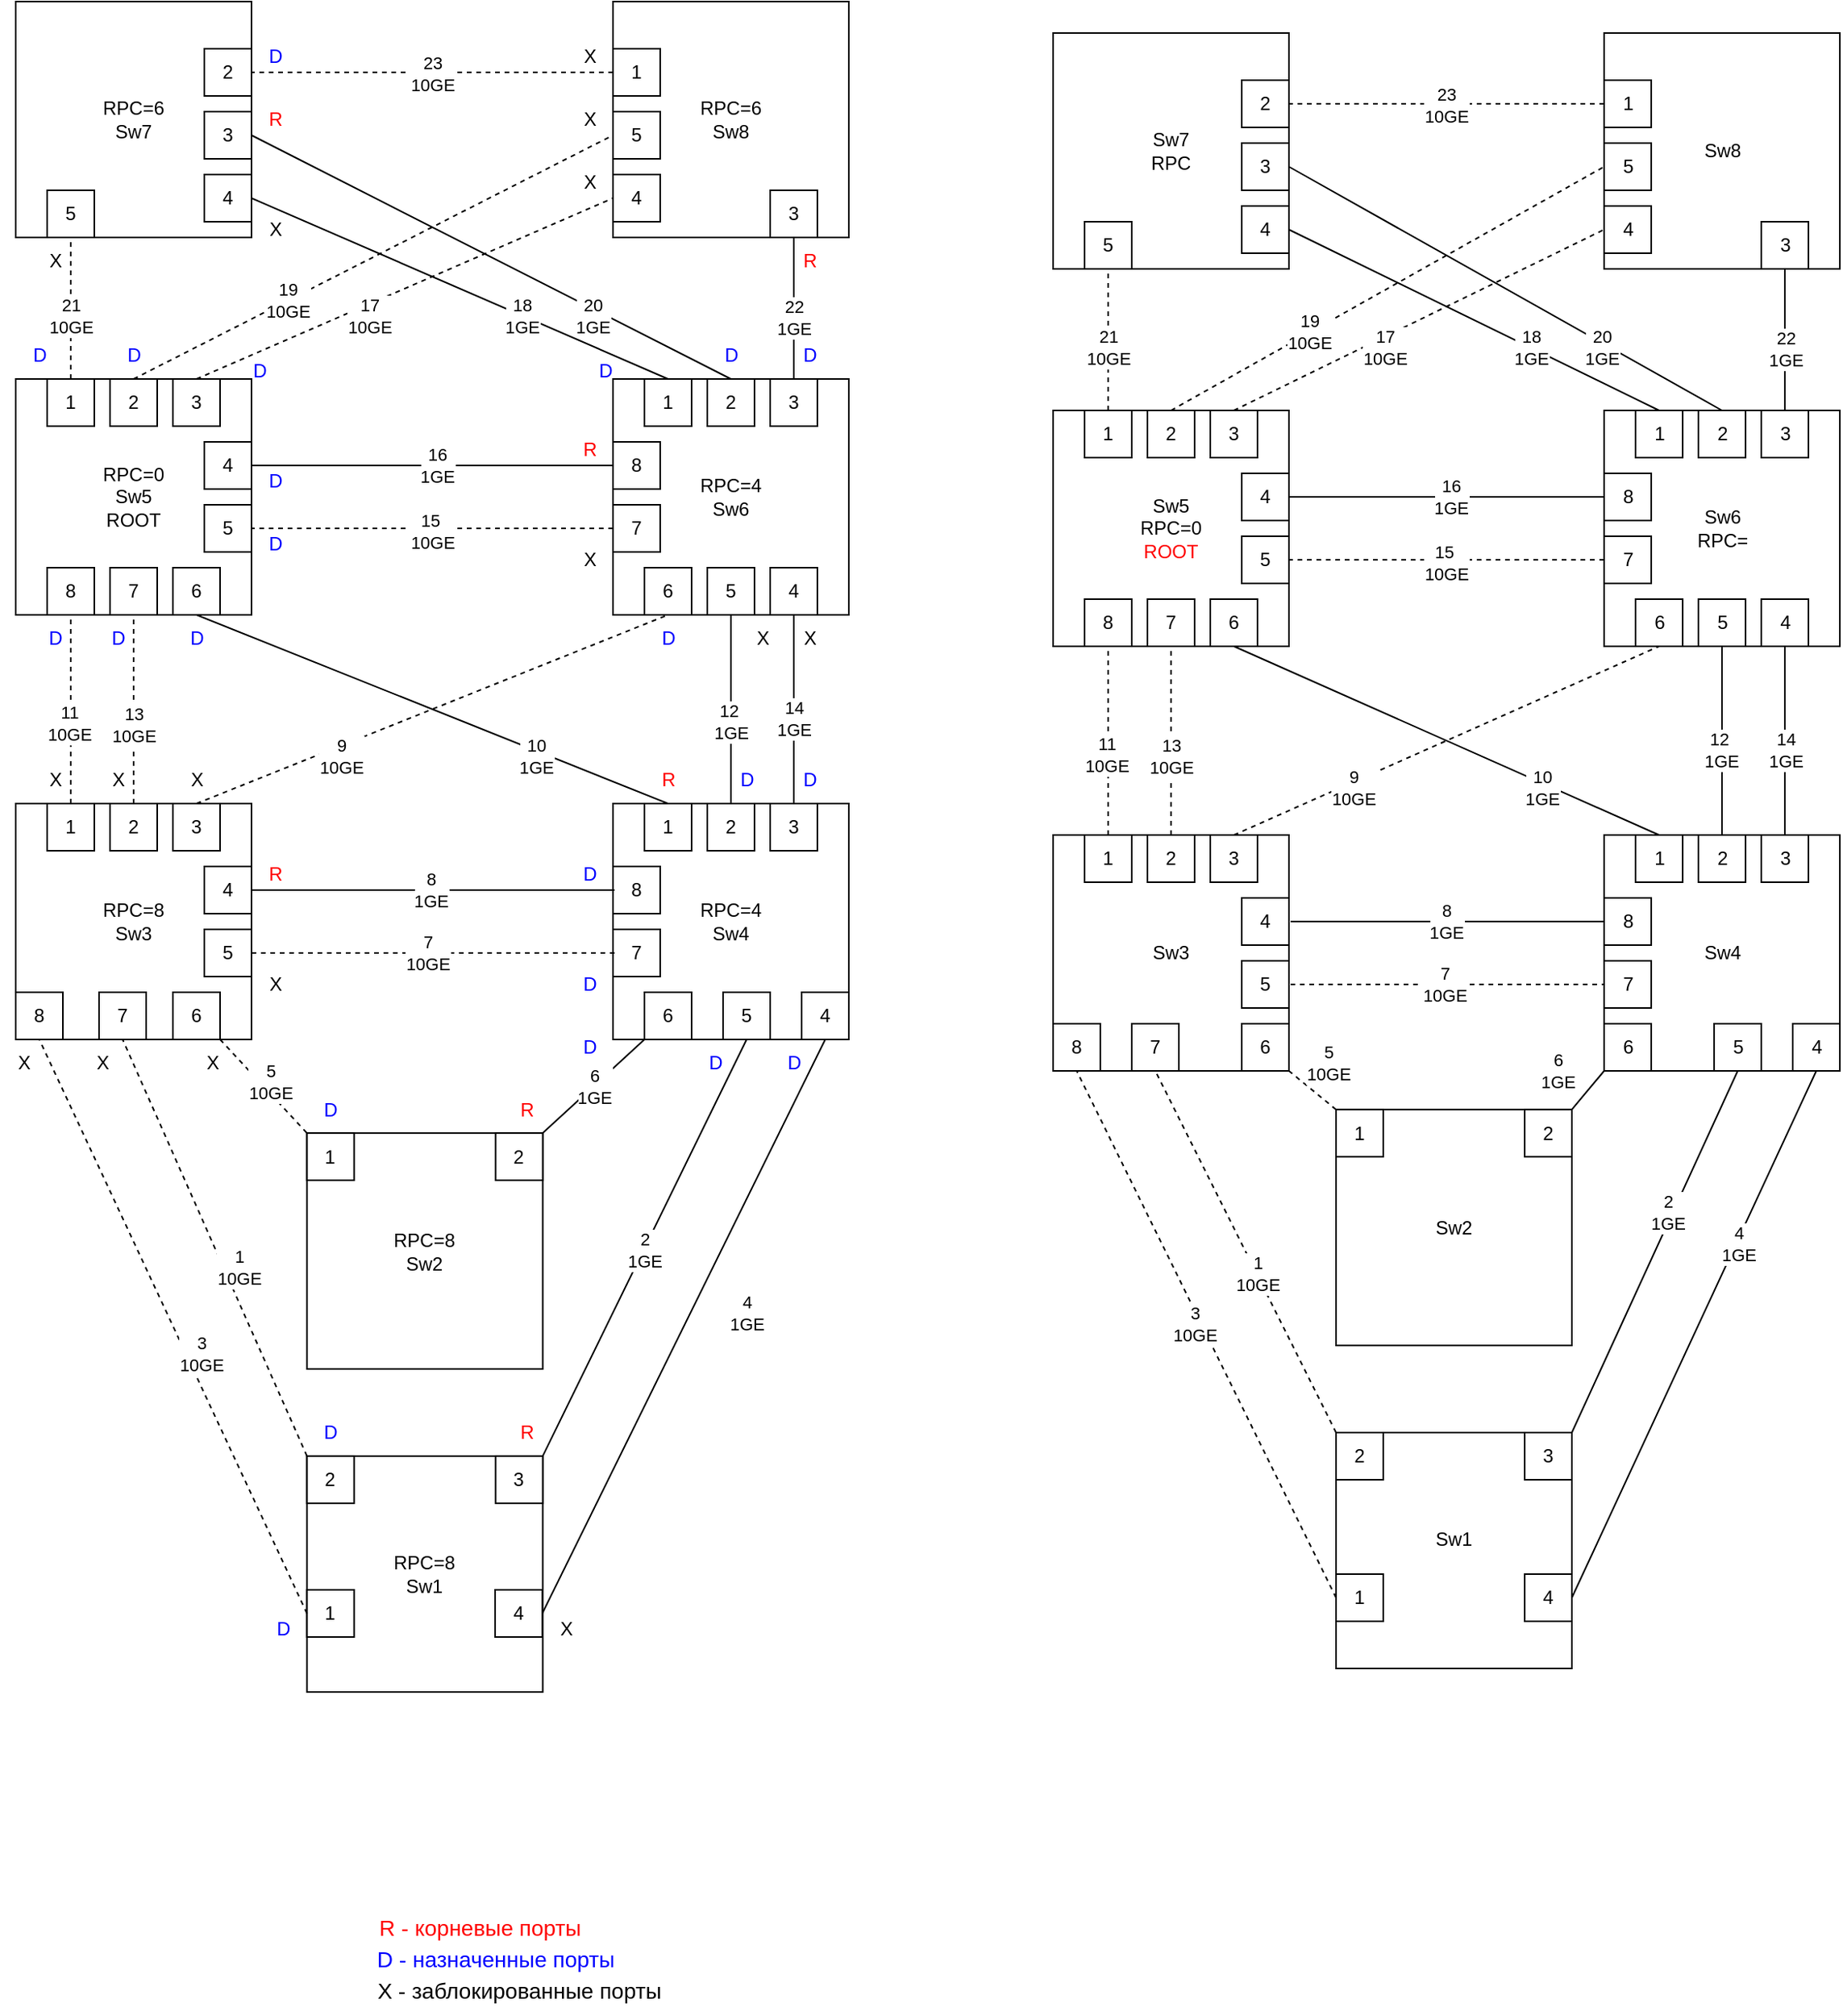 <mxfile version="24.1.0" type="device">
  <diagram name="Страница — 1" id="pASxOReFvpeN_ons6YVq">
    <mxGraphModel dx="840" dy="574" grid="0" gridSize="10" guides="1" tooltips="1" connect="1" arrows="1" fold="1" page="1" pageScale="1" pageWidth="827" pageHeight="1169" background="none" math="0" shadow="0">
      <root>
        <mxCell id="0" />
        <mxCell id="1" parent="0" />
        <mxCell id="KspUmnWx6zECCQGHvDuM-1" value="RPC=0&lt;br&gt;Sw5&lt;br&gt;ROOT" style="whiteSpace=wrap;html=1;aspect=fixed;" parent="1" vertex="1">
          <mxGeometry x="220" y="250" width="150" height="150" as="geometry" />
        </mxCell>
        <mxCell id="KspUmnWx6zECCQGHvDuM-4" value="RPC=8&lt;br style=&quot;border-color: var(--border-color);&quot;&gt;Sw3" style="whiteSpace=wrap;html=1;aspect=fixed;" parent="1" vertex="1">
          <mxGeometry x="220" y="520" width="150" height="150" as="geometry" />
        </mxCell>
        <mxCell id="KspUmnWx6zECCQGHvDuM-5" value="RPC=4&lt;br style=&quot;border-color: var(--border-color);&quot;&gt;Sw6" style="whiteSpace=wrap;html=1;aspect=fixed;" parent="1" vertex="1">
          <mxGeometry x="600" y="250" width="150" height="150" as="geometry" />
        </mxCell>
        <mxCell id="KspUmnWx6zECCQGHvDuM-6" value="RPC=6&lt;br&gt;Sw7" style="whiteSpace=wrap;html=1;aspect=fixed;" parent="1" vertex="1">
          <mxGeometry x="220" y="10" width="150" height="150" as="geometry" />
        </mxCell>
        <mxCell id="KspUmnWx6zECCQGHvDuM-7" value="RPC=6&lt;br style=&quot;border-color: var(--border-color);&quot;&gt;Sw8" style="whiteSpace=wrap;html=1;aspect=fixed;" parent="1" vertex="1">
          <mxGeometry x="600" y="10" width="150" height="150" as="geometry" />
        </mxCell>
        <mxCell id="KspUmnWx6zECCQGHvDuM-8" value="RPC=4&lt;br style=&quot;border-color: var(--border-color);&quot;&gt;Sw4" style="whiteSpace=wrap;html=1;aspect=fixed;" parent="1" vertex="1">
          <mxGeometry x="600" y="520" width="150" height="150" as="geometry" />
        </mxCell>
        <mxCell id="KspUmnWx6zECCQGHvDuM-9" value="1" style="whiteSpace=wrap;html=1;aspect=fixed;" parent="1" vertex="1">
          <mxGeometry x="240" y="520" width="30" height="30" as="geometry" />
        </mxCell>
        <mxCell id="KspUmnWx6zECCQGHvDuM-10" value="2" style="whiteSpace=wrap;html=1;aspect=fixed;" parent="1" vertex="1">
          <mxGeometry x="280" y="520" width="30" height="30" as="geometry" />
        </mxCell>
        <mxCell id="KspUmnWx6zECCQGHvDuM-11" value="3" style="whiteSpace=wrap;html=1;aspect=fixed;" parent="1" vertex="1">
          <mxGeometry x="320" y="520" width="30" height="30" as="geometry" />
        </mxCell>
        <mxCell id="KspUmnWx6zECCQGHvDuM-12" value="4" style="whiteSpace=wrap;html=1;aspect=fixed;" parent="1" vertex="1">
          <mxGeometry x="340" y="560" width="30" height="30" as="geometry" />
        </mxCell>
        <mxCell id="KspUmnWx6zECCQGHvDuM-13" value="5" style="whiteSpace=wrap;html=1;aspect=fixed;" parent="1" vertex="1">
          <mxGeometry x="340" y="600" width="30" height="30" as="geometry" />
        </mxCell>
        <mxCell id="KspUmnWx6zECCQGHvDuM-14" value="7" style="whiteSpace=wrap;html=1;aspect=fixed;" parent="1" vertex="1">
          <mxGeometry x="600" y="600" width="30" height="30" as="geometry" />
        </mxCell>
        <mxCell id="KspUmnWx6zECCQGHvDuM-15" value="8" style="whiteSpace=wrap;html=1;aspect=fixed;" parent="1" vertex="1">
          <mxGeometry x="600" y="560" width="30" height="30" as="geometry" />
        </mxCell>
        <mxCell id="KspUmnWx6zECCQGHvDuM-16" value="1" style="whiteSpace=wrap;html=1;aspect=fixed;" parent="1" vertex="1">
          <mxGeometry x="620" y="520" width="30" height="30" as="geometry" />
        </mxCell>
        <mxCell id="KspUmnWx6zECCQGHvDuM-17" value="2&lt;span style=&quot;color: rgba(0, 0, 0, 0); font-family: monospace; font-size: 0px; text-align: start; text-wrap: nowrap;&quot;&gt;%3CmxGraphModel%3E%3Croot%3E%3CmxCell%20id%3D%220%22%2F%3E%3CmxCell%20id%3D%221%22%20parent%3D%220%22%2F%3E%3CmxCell%20id%3D%222%22%20value%3D%221%22%20style%3D%22whiteSpace%3Dwrap%3Bhtml%3D1%3Baspect%3Dfixed%3B%22%20vertex%3D%221%22%20parent%3D%221%22%3E%3CmxGeometry%20x%3D%22610%22%20y%3D%22520%22%20width%3D%2230%22%20height%3D%2230%22%20as%3D%22geometry%22%2F%3E%3C%2FmxCell%3E%3C%2Froot%3E%3C%2FmxGraphModel%3E&lt;/span&gt;&lt;span style=&quot;color: rgba(0, 0, 0, 0); font-family: monospace; font-size: 0px; text-align: start; text-wrap: nowrap;&quot;&gt;%3CmxGraphModel%3E%3Croot%3E%3CmxCell%20id%3D%220%22%2F%3E%3CmxCell%20id%3D%221%22%20parent%3D%220%22%2F%3E%3CmxCell%20id%3D%222%22%20value%3D%221%22%20style%3D%22whiteSpace%3Dwrap%3Bhtml%3D1%3Baspect%3Dfixed%3B%22%20vertex%3D%221%22%20parent%3D%221%22%3E%3CmxGeometry%20x%3D%22610%22%20y%3D%22520%22%20width%3D%2230%22%20height%3D%2230%22%20as%3D%22geometry%22%2F%3E%3C%2FmxCell%3E%3C%2Froot%3E%3C%2FmxGraphModel%3E&lt;/span&gt;" style="whiteSpace=wrap;html=1;aspect=fixed;" parent="1" vertex="1">
          <mxGeometry x="660" y="520" width="30" height="30" as="geometry" />
        </mxCell>
        <mxCell id="KspUmnWx6zECCQGHvDuM-18" value="3" style="whiteSpace=wrap;html=1;aspect=fixed;" parent="1" vertex="1">
          <mxGeometry x="700" y="520" width="30" height="30" as="geometry" />
        </mxCell>
        <mxCell id="KspUmnWx6zECCQGHvDuM-19" value="6" style="whiteSpace=wrap;html=1;aspect=fixed;" parent="1" vertex="1">
          <mxGeometry x="620" y="370" width="30" height="30" as="geometry" />
        </mxCell>
        <mxCell id="KspUmnWx6zECCQGHvDuM-20" value="5" style="whiteSpace=wrap;html=1;aspect=fixed;" parent="1" vertex="1">
          <mxGeometry x="660" y="370" width="30" height="30" as="geometry" />
        </mxCell>
        <mxCell id="KspUmnWx6zECCQGHvDuM-21" value="4" style="whiteSpace=wrap;html=1;aspect=fixed;" parent="1" vertex="1">
          <mxGeometry x="700" y="370" width="30" height="30" as="geometry" />
        </mxCell>
        <mxCell id="KspUmnWx6zECCQGHvDuM-28" value="7" style="whiteSpace=wrap;html=1;aspect=fixed;" parent="1" vertex="1">
          <mxGeometry x="600" y="330" width="30" height="30" as="geometry" />
        </mxCell>
        <mxCell id="KspUmnWx6zECCQGHvDuM-29" value="8" style="whiteSpace=wrap;html=1;aspect=fixed;" parent="1" vertex="1">
          <mxGeometry x="600" y="290" width="30" height="30" as="geometry" />
        </mxCell>
        <mxCell id="KspUmnWx6zECCQGHvDuM-30" value="1" style="whiteSpace=wrap;html=1;aspect=fixed;" parent="1" vertex="1">
          <mxGeometry x="620" y="250" width="30" height="30" as="geometry" />
        </mxCell>
        <mxCell id="KspUmnWx6zECCQGHvDuM-34" value="2" style="whiteSpace=wrap;html=1;aspect=fixed;" parent="1" vertex="1">
          <mxGeometry x="660" y="250" width="30" height="30" as="geometry" />
        </mxCell>
        <mxCell id="KspUmnWx6zECCQGHvDuM-35" value="3" style="whiteSpace=wrap;html=1;aspect=fixed;" parent="1" vertex="1">
          <mxGeometry x="700" y="250" width="30" height="30" as="geometry" />
        </mxCell>
        <mxCell id="KspUmnWx6zECCQGHvDuM-37" value="1" style="whiteSpace=wrap;html=1;aspect=fixed;" parent="1" vertex="1">
          <mxGeometry x="240" y="250" width="30" height="30" as="geometry" />
        </mxCell>
        <mxCell id="KspUmnWx6zECCQGHvDuM-38" value="2" style="whiteSpace=wrap;html=1;aspect=fixed;" parent="1" vertex="1">
          <mxGeometry x="280" y="250" width="30" height="30" as="geometry" />
        </mxCell>
        <mxCell id="KspUmnWx6zECCQGHvDuM-39" value="3" style="whiteSpace=wrap;html=1;aspect=fixed;" parent="1" vertex="1">
          <mxGeometry x="320" y="250" width="30" height="30" as="geometry" />
        </mxCell>
        <mxCell id="KspUmnWx6zECCQGHvDuM-40" value="4" style="whiteSpace=wrap;html=1;aspect=fixed;" parent="1" vertex="1">
          <mxGeometry x="340" y="290" width="30" height="30" as="geometry" />
        </mxCell>
        <mxCell id="KspUmnWx6zECCQGHvDuM-41" value="5" style="whiteSpace=wrap;html=1;aspect=fixed;" parent="1" vertex="1">
          <mxGeometry x="340" y="330" width="30" height="30" as="geometry" />
        </mxCell>
        <mxCell id="KspUmnWx6zECCQGHvDuM-42" value="8" style="whiteSpace=wrap;html=1;aspect=fixed;" parent="1" vertex="1">
          <mxGeometry x="240" y="370" width="30" height="30" as="geometry" />
        </mxCell>
        <mxCell id="KspUmnWx6zECCQGHvDuM-43" value="7" style="whiteSpace=wrap;html=1;aspect=fixed;" parent="1" vertex="1">
          <mxGeometry x="280" y="370" width="30" height="30" as="geometry" />
        </mxCell>
        <mxCell id="KspUmnWx6zECCQGHvDuM-44" value="6" style="whiteSpace=wrap;html=1;aspect=fixed;" parent="1" vertex="1">
          <mxGeometry x="320" y="370" width="30" height="30" as="geometry" />
        </mxCell>
        <mxCell id="KspUmnWx6zECCQGHvDuM-46" value="2" style="whiteSpace=wrap;html=1;aspect=fixed;" parent="1" vertex="1">
          <mxGeometry x="340" y="40" width="30" height="30" as="geometry" />
        </mxCell>
        <mxCell id="KspUmnWx6zECCQGHvDuM-47" value="3" style="whiteSpace=wrap;html=1;aspect=fixed;" parent="1" vertex="1">
          <mxGeometry x="340" y="80" width="30" height="30" as="geometry" />
        </mxCell>
        <mxCell id="KspUmnWx6zECCQGHvDuM-48" value="4" style="whiteSpace=wrap;html=1;aspect=fixed;" parent="1" vertex="1">
          <mxGeometry x="340" y="120" width="30" height="30" as="geometry" />
        </mxCell>
        <mxCell id="KspUmnWx6zECCQGHvDuM-49" value="5" style="whiteSpace=wrap;html=1;aspect=fixed;" parent="1" vertex="1">
          <mxGeometry x="240" y="130" width="30" height="30" as="geometry" />
        </mxCell>
        <mxCell id="KspUmnWx6zECCQGHvDuM-50" value="1" style="whiteSpace=wrap;html=1;aspect=fixed;" parent="1" vertex="1">
          <mxGeometry x="600" y="40" width="30" height="30" as="geometry" />
        </mxCell>
        <mxCell id="KspUmnWx6zECCQGHvDuM-51" value="5" style="whiteSpace=wrap;html=1;aspect=fixed;" parent="1" vertex="1">
          <mxGeometry x="600" y="80" width="30" height="30" as="geometry" />
        </mxCell>
        <mxCell id="KspUmnWx6zECCQGHvDuM-52" value="4" style="whiteSpace=wrap;html=1;aspect=fixed;" parent="1" vertex="1">
          <mxGeometry x="600" y="120" width="30" height="30" as="geometry" />
        </mxCell>
        <mxCell id="KspUmnWx6zECCQGHvDuM-56" value="3" style="whiteSpace=wrap;html=1;aspect=fixed;" parent="1" vertex="1">
          <mxGeometry x="700" y="130" width="30" height="30" as="geometry" />
        </mxCell>
        <mxCell id="KspUmnWx6zECCQGHvDuM-57" value="" style="endArrow=none;dashed=1;html=1;rounded=0;entryX=0;entryY=0.5;entryDx=0;entryDy=0;exitX=1;exitY=0.5;exitDx=0;exitDy=0;" parent="1" source="KspUmnWx6zECCQGHvDuM-13" edge="1">
          <mxGeometry width="50" height="50" relative="1" as="geometry">
            <mxPoint x="441" y="615" as="sourcePoint" />
            <mxPoint x="601" y="615" as="targetPoint" />
          </mxGeometry>
        </mxCell>
        <mxCell id="KspUmnWx6zECCQGHvDuM-58" value="7&lt;div&gt;10GE&lt;/div&gt;" style="edgeLabel;html=1;align=center;verticalAlign=middle;resizable=0;points=[];" parent="KspUmnWx6zECCQGHvDuM-57" vertex="1" connectable="0">
          <mxGeometry x="-0.102" y="-1" relative="1" as="geometry">
            <mxPoint x="8" y="-1" as="offset" />
          </mxGeometry>
        </mxCell>
        <mxCell id="KspUmnWx6zECCQGHvDuM-59" value="" style="endArrow=none;html=1;rounded=0;entryX=0;entryY=0.5;entryDx=0;entryDy=0;exitX=1;exitY=0.5;exitDx=0;exitDy=0;" parent="1" source="KspUmnWx6zECCQGHvDuM-12" edge="1">
          <mxGeometry width="50" height="50" relative="1" as="geometry">
            <mxPoint x="441" y="575" as="sourcePoint" />
            <mxPoint x="601" y="575" as="targetPoint" />
          </mxGeometry>
        </mxCell>
        <mxCell id="KspUmnWx6zECCQGHvDuM-60" value="8&lt;div&gt;1GE&lt;/div&gt;" style="edgeLabel;html=1;align=center;verticalAlign=middle;resizable=0;points=[];" parent="KspUmnWx6zECCQGHvDuM-59" vertex="1" connectable="0">
          <mxGeometry x="-0.013" y="-1" relative="1" as="geometry">
            <mxPoint y="-1" as="offset" />
          </mxGeometry>
        </mxCell>
        <mxCell id="KspUmnWx6zECCQGHvDuM-62" value="" style="endArrow=none;dashed=1;html=1;rounded=0;entryX=0.5;entryY=1;entryDx=0;entryDy=0;exitX=0.5;exitY=0;exitDx=0;exitDy=0;" parent="1" source="KspUmnWx6zECCQGHvDuM-11" target="KspUmnWx6zECCQGHvDuM-19" edge="1">
          <mxGeometry width="50" height="50" relative="1" as="geometry">
            <mxPoint x="580" y="450" as="sourcePoint" />
            <mxPoint x="630" y="400" as="targetPoint" />
          </mxGeometry>
        </mxCell>
        <mxCell id="KspUmnWx6zECCQGHvDuM-63" value="9&lt;div&gt;10GE&lt;/div&gt;" style="edgeLabel;html=1;align=center;verticalAlign=middle;resizable=0;points=[];" parent="KspUmnWx6zECCQGHvDuM-62" vertex="1" connectable="0">
          <mxGeometry x="0.025" y="1" relative="1" as="geometry">
            <mxPoint x="-62" y="32" as="offset" />
          </mxGeometry>
        </mxCell>
        <mxCell id="KspUmnWx6zECCQGHvDuM-64" value="" style="endArrow=none;html=1;rounded=0;entryX=0.5;entryY=1;entryDx=0;entryDy=0;exitX=0.5;exitY=0;exitDx=0;exitDy=0;" parent="1" source="KspUmnWx6zECCQGHvDuM-16" target="KspUmnWx6zECCQGHvDuM-44" edge="1">
          <mxGeometry width="50" height="50" relative="1" as="geometry">
            <mxPoint x="410" y="510" as="sourcePoint" />
            <mxPoint x="460" y="460" as="targetPoint" />
          </mxGeometry>
        </mxCell>
        <mxCell id="KspUmnWx6zECCQGHvDuM-65" value="10&lt;br&gt;1GE" style="edgeLabel;html=1;align=center;verticalAlign=middle;resizable=0;points=[];" parent="KspUmnWx6zECCQGHvDuM-64" vertex="1" connectable="0">
          <mxGeometry x="-0.335" y="1" relative="1" as="geometry">
            <mxPoint x="16" y="9" as="offset" />
          </mxGeometry>
        </mxCell>
        <mxCell id="KspUmnWx6zECCQGHvDuM-66" value="" style="endArrow=none;dashed=1;html=1;rounded=0;exitX=0.5;exitY=0;exitDx=0;exitDy=0;entryX=0.5;entryY=1;entryDx=0;entryDy=0;" parent="1" source="KspUmnWx6zECCQGHvDuM-9" target="KspUmnWx6zECCQGHvDuM-42" edge="1">
          <mxGeometry width="50" height="50" relative="1" as="geometry">
            <mxPoint x="350" y="510" as="sourcePoint" />
            <mxPoint x="400" y="460" as="targetPoint" />
          </mxGeometry>
        </mxCell>
        <mxCell id="KspUmnWx6zECCQGHvDuM-67" value="11&lt;div&gt;10GE&lt;/div&gt;" style="edgeLabel;html=1;align=center;verticalAlign=middle;resizable=0;points=[];" parent="KspUmnWx6zECCQGHvDuM-66" vertex="1" connectable="0">
          <mxGeometry x="-0.15" y="1" relative="1" as="geometry">
            <mxPoint as="offset" />
          </mxGeometry>
        </mxCell>
        <mxCell id="KspUmnWx6zECCQGHvDuM-68" value="" style="endArrow=none;html=1;rounded=0;entryX=0.5;entryY=1;entryDx=0;entryDy=0;exitX=0.5;exitY=0;exitDx=0;exitDy=0;" parent="1" source="KspUmnWx6zECCQGHvDuM-17" target="KspUmnWx6zECCQGHvDuM-20" edge="1">
          <mxGeometry width="50" height="50" relative="1" as="geometry">
            <mxPoint x="610" y="490" as="sourcePoint" />
            <mxPoint x="660" y="440" as="targetPoint" />
          </mxGeometry>
        </mxCell>
        <mxCell id="KspUmnWx6zECCQGHvDuM-69" value="12&amp;nbsp;&lt;div&gt;1GE&lt;/div&gt;" style="edgeLabel;html=1;align=center;verticalAlign=middle;resizable=0;points=[];" parent="KspUmnWx6zECCQGHvDuM-68" vertex="1" connectable="0">
          <mxGeometry x="-0.09" y="1" relative="1" as="geometry">
            <mxPoint x="1" y="2" as="offset" />
          </mxGeometry>
        </mxCell>
        <mxCell id="KspUmnWx6zECCQGHvDuM-70" value="" style="endArrow=none;dashed=1;html=1;rounded=0;entryX=0.5;entryY=1;entryDx=0;entryDy=0;exitX=0.5;exitY=0;exitDx=0;exitDy=0;" parent="1" source="KspUmnWx6zECCQGHvDuM-10" target="KspUmnWx6zECCQGHvDuM-43" edge="1">
          <mxGeometry width="50" height="50" relative="1" as="geometry">
            <mxPoint x="350" y="510" as="sourcePoint" />
            <mxPoint x="400" y="460" as="targetPoint" />
          </mxGeometry>
        </mxCell>
        <mxCell id="KspUmnWx6zECCQGHvDuM-71" value="13&lt;div&gt;10GE&lt;/div&gt;" style="edgeLabel;html=1;align=center;verticalAlign=middle;resizable=0;points=[];" parent="KspUmnWx6zECCQGHvDuM-70" vertex="1" connectable="0">
          <mxGeometry x="-0.221" relative="1" as="geometry">
            <mxPoint y="-4" as="offset" />
          </mxGeometry>
        </mxCell>
        <mxCell id="KspUmnWx6zECCQGHvDuM-72" value="" style="endArrow=none;html=1;rounded=0;entryX=0.5;entryY=1;entryDx=0;entryDy=0;" parent="1" source="KspUmnWx6zECCQGHvDuM-18" target="KspUmnWx6zECCQGHvDuM-21" edge="1">
          <mxGeometry width="50" height="50" relative="1" as="geometry">
            <mxPoint x="420" y="510" as="sourcePoint" />
            <mxPoint x="470" y="460" as="targetPoint" />
          </mxGeometry>
        </mxCell>
        <mxCell id="KspUmnWx6zECCQGHvDuM-73" value="14&lt;div&gt;1GE&lt;/div&gt;" style="edgeLabel;html=1;align=center;verticalAlign=middle;resizable=0;points=[];" parent="KspUmnWx6zECCQGHvDuM-72" vertex="1" connectable="0">
          <mxGeometry x="-0.09" relative="1" as="geometry">
            <mxPoint as="offset" />
          </mxGeometry>
        </mxCell>
        <mxCell id="KspUmnWx6zECCQGHvDuM-74" value="" style="endArrow=none;dashed=1;html=1;rounded=0;entryX=1;entryY=0.5;entryDx=0;entryDy=0;exitX=0;exitY=0.5;exitDx=0;exitDy=0;" parent="1" source="KspUmnWx6zECCQGHvDuM-28" target="KspUmnWx6zECCQGHvDuM-41" edge="1">
          <mxGeometry width="50" height="50" relative="1" as="geometry">
            <mxPoint x="420" y="410" as="sourcePoint" />
            <mxPoint x="470" y="360" as="targetPoint" />
          </mxGeometry>
        </mxCell>
        <mxCell id="KspUmnWx6zECCQGHvDuM-75" value="15&amp;nbsp;&lt;div&gt;10GE&lt;/div&gt;" style="edgeLabel;html=1;align=center;verticalAlign=middle;resizable=0;points=[];" parent="KspUmnWx6zECCQGHvDuM-74" vertex="1" connectable="0">
          <mxGeometry x="0.005" y="2" relative="1" as="geometry">
            <mxPoint as="offset" />
          </mxGeometry>
        </mxCell>
        <mxCell id="KspUmnWx6zECCQGHvDuM-76" value="" style="endArrow=none;html=1;rounded=0;entryX=1;entryY=0.5;entryDx=0;entryDy=0;exitX=0;exitY=0.5;exitDx=0;exitDy=0;" parent="1" source="KspUmnWx6zECCQGHvDuM-29" target="KspUmnWx6zECCQGHvDuM-40" edge="1">
          <mxGeometry width="50" height="50" relative="1" as="geometry">
            <mxPoint x="600" y="305" as="sourcePoint" />
            <mxPoint x="443" y="305" as="targetPoint" />
          </mxGeometry>
        </mxCell>
        <mxCell id="KspUmnWx6zECCQGHvDuM-77" value="16&lt;div&gt;1GE&lt;/div&gt;" style="edgeLabel;html=1;align=center;verticalAlign=middle;resizable=0;points=[];" parent="KspUmnWx6zECCQGHvDuM-76" vertex="1" connectable="0">
          <mxGeometry x="-0.021" y="3" relative="1" as="geometry">
            <mxPoint y="-3" as="offset" />
          </mxGeometry>
        </mxCell>
        <mxCell id="KspUmnWx6zECCQGHvDuM-78" value="" style="endArrow=none;dashed=1;html=1;rounded=0;exitX=0.5;exitY=0;exitDx=0;exitDy=0;entryX=0;entryY=0.5;entryDx=0;entryDy=0;" parent="1" source="KspUmnWx6zECCQGHvDuM-39" target="KspUmnWx6zECCQGHvDuM-52" edge="1">
          <mxGeometry width="50" height="50" relative="1" as="geometry">
            <mxPoint x="420" y="240" as="sourcePoint" />
            <mxPoint x="470" y="190" as="targetPoint" />
          </mxGeometry>
        </mxCell>
        <mxCell id="KspUmnWx6zECCQGHvDuM-79" value="17&lt;div&gt;10GE&lt;/div&gt;" style="edgeLabel;html=1;align=center;verticalAlign=middle;resizable=0;points=[];" parent="KspUmnWx6zECCQGHvDuM-78" vertex="1" connectable="0">
          <mxGeometry x="-0.007" y="-1" relative="1" as="geometry">
            <mxPoint x="-22" y="16" as="offset" />
          </mxGeometry>
        </mxCell>
        <mxCell id="KspUmnWx6zECCQGHvDuM-80" value="19&lt;div&gt;10GE&lt;/div&gt;" style="endArrow=none;dashed=1;html=1;rounded=0;exitX=0.5;exitY=0;exitDx=0;exitDy=0;entryX=0;entryY=0.5;entryDx=0;entryDy=0;" parent="1" source="KspUmnWx6zECCQGHvDuM-38" target="KspUmnWx6zECCQGHvDuM-51" edge="1">
          <mxGeometry x="-0.36" width="50" height="50" relative="1" as="geometry">
            <mxPoint x="390" y="225" as="sourcePoint" />
            <mxPoint x="590" y="100" as="targetPoint" />
            <mxPoint as="offset" />
          </mxGeometry>
        </mxCell>
        <mxCell id="KspUmnWx6zECCQGHvDuM-82" value="" style="endArrow=none;html=1;rounded=0;entryX=1;entryY=0.5;entryDx=0;entryDy=0;exitX=0.5;exitY=0;exitDx=0;exitDy=0;" parent="1" source="KspUmnWx6zECCQGHvDuM-30" target="KspUmnWx6zECCQGHvDuM-48" edge="1">
          <mxGeometry width="50" height="50" relative="1" as="geometry">
            <mxPoint x="420" y="240" as="sourcePoint" />
            <mxPoint x="470" y="190" as="targetPoint" />
          </mxGeometry>
        </mxCell>
        <mxCell id="KspUmnWx6zECCQGHvDuM-83" value="18&lt;div&gt;1GE&lt;/div&gt;" style="edgeLabel;html=1;align=center;verticalAlign=middle;resizable=0;points=[];" parent="KspUmnWx6zECCQGHvDuM-82" vertex="1" connectable="0">
          <mxGeometry x="-0.209" y="-1" relative="1" as="geometry">
            <mxPoint x="11" y="6" as="offset" />
          </mxGeometry>
        </mxCell>
        <mxCell id="KspUmnWx6zECCQGHvDuM-84" value="" style="endArrow=none;html=1;rounded=0;entryX=1;entryY=0.5;entryDx=0;entryDy=0;exitX=0.5;exitY=0;exitDx=0;exitDy=0;" parent="1" source="KspUmnWx6zECCQGHvDuM-34" target="KspUmnWx6zECCQGHvDuM-47" edge="1">
          <mxGeometry width="50" height="50" relative="1" as="geometry">
            <mxPoint x="420" y="240" as="sourcePoint" />
            <mxPoint x="470" y="190" as="targetPoint" />
          </mxGeometry>
        </mxCell>
        <mxCell id="KspUmnWx6zECCQGHvDuM-85" value="20&lt;div&gt;1GE&lt;/div&gt;" style="edgeLabel;html=1;align=center;verticalAlign=middle;resizable=0;points=[];" parent="KspUmnWx6zECCQGHvDuM-84" vertex="1" connectable="0">
          <mxGeometry x="-0.212" relative="1" as="geometry">
            <mxPoint x="32" y="21" as="offset" />
          </mxGeometry>
        </mxCell>
        <mxCell id="KspUmnWx6zECCQGHvDuM-86" value="" style="endArrow=none;dashed=1;html=1;rounded=0;entryX=1;entryY=0.5;entryDx=0;entryDy=0;exitX=0;exitY=0.5;exitDx=0;exitDy=0;" parent="1" source="KspUmnWx6zECCQGHvDuM-50" target="KspUmnWx6zECCQGHvDuM-46" edge="1">
          <mxGeometry width="50" height="50" relative="1" as="geometry">
            <mxPoint x="420" y="140" as="sourcePoint" />
            <mxPoint x="470" y="90" as="targetPoint" />
          </mxGeometry>
        </mxCell>
        <mxCell id="KspUmnWx6zECCQGHvDuM-87" value="23&lt;div&gt;10GE&lt;/div&gt;" style="edgeLabel;html=1;align=center;verticalAlign=middle;resizable=0;points=[];" parent="KspUmnWx6zECCQGHvDuM-86" vertex="1" connectable="0">
          <mxGeometry x="0.005" y="1" relative="1" as="geometry">
            <mxPoint as="offset" />
          </mxGeometry>
        </mxCell>
        <mxCell id="KspUmnWx6zECCQGHvDuM-88" value="" style="endArrow=none;dashed=1;html=1;rounded=0;exitX=0.5;exitY=0;exitDx=0;exitDy=0;entryX=0.5;entryY=1;entryDx=0;entryDy=0;" parent="1" source="KspUmnWx6zECCQGHvDuM-37" target="KspUmnWx6zECCQGHvDuM-49" edge="1">
          <mxGeometry width="50" height="50" relative="1" as="geometry">
            <mxPoint x="350" y="140" as="sourcePoint" />
            <mxPoint x="400" y="90" as="targetPoint" />
          </mxGeometry>
        </mxCell>
        <mxCell id="KspUmnWx6zECCQGHvDuM-89" value="21&lt;div&gt;10GE&lt;/div&gt;" style="edgeLabel;html=1;align=center;verticalAlign=middle;resizable=0;points=[];" parent="KspUmnWx6zECCQGHvDuM-88" vertex="1" connectable="0">
          <mxGeometry x="0.143" relative="1" as="geometry">
            <mxPoint y="11" as="offset" />
          </mxGeometry>
        </mxCell>
        <mxCell id="KspUmnWx6zECCQGHvDuM-90" value="" style="endArrow=none;html=1;rounded=0;entryX=0.5;entryY=1;entryDx=0;entryDy=0;exitX=0.5;exitY=0;exitDx=0;exitDy=0;" parent="1" source="KspUmnWx6zECCQGHvDuM-35" target="KspUmnWx6zECCQGHvDuM-56" edge="1">
          <mxGeometry width="50" height="50" relative="1" as="geometry">
            <mxPoint x="420" y="140" as="sourcePoint" />
            <mxPoint x="470" y="90" as="targetPoint" />
          </mxGeometry>
        </mxCell>
        <mxCell id="KspUmnWx6zECCQGHvDuM-91" value="22&lt;div&gt;1GE&lt;/div&gt;" style="edgeLabel;html=1;align=center;verticalAlign=middle;resizable=0;points=[];" parent="KspUmnWx6zECCQGHvDuM-90" vertex="1" connectable="0">
          <mxGeometry x="-0.127" relative="1" as="geometry">
            <mxPoint as="offset" />
          </mxGeometry>
        </mxCell>
        <mxCell id="OyfmugTqQawgg3ioOz2T-53" value="&lt;font style=&quot;font-size: 14px;&quot; color=&quot;#ff0000&quot;&gt;R - корневые порты&lt;/font&gt;" style="text;html=1;align=center;verticalAlign=middle;resizable=0;points=[];autosize=1;strokeColor=none;fillColor=none;strokeWidth=3;" parent="1" vertex="1">
          <mxGeometry x="440" y="1220" width="150" height="30" as="geometry" />
        </mxCell>
        <mxCell id="OyfmugTqQawgg3ioOz2T-54" value="&lt;font style=&quot;font-size: 14px;&quot; color=&quot;#0000ff&quot;&gt;D - назначенные порты&lt;/font&gt;" style="text;html=1;align=center;verticalAlign=middle;resizable=0;points=[];autosize=1;strokeColor=none;fillColor=none;strokeWidth=3;" parent="1" vertex="1">
          <mxGeometry x="440" y="1240" width="170" height="30" as="geometry" />
        </mxCell>
        <mxCell id="OyfmugTqQawgg3ioOz2T-55" value="&lt;font style=&quot;font-size: 14px;&quot;&gt;X - заблокированные порты&lt;/font&gt;" style="text;html=1;align=center;verticalAlign=middle;resizable=0;points=[];autosize=1;strokeColor=none;fillColor=none;strokeWidth=3;" parent="1" vertex="1">
          <mxGeometry x="440" y="1260" width="200" height="30" as="geometry" />
        </mxCell>
        <mxCell id="OyfmugTqQawgg3ioOz2T-169" value="Sw5&lt;br&gt;RPC=0&lt;br&gt;&lt;font color=&quot;#ff0000&quot;&gt;ROOT&lt;/font&gt;" style="whiteSpace=wrap;html=1;aspect=fixed;" parent="1" vertex="1">
          <mxGeometry x="880" y="270" width="150" height="150" as="geometry" />
        </mxCell>
        <mxCell id="OyfmugTqQawgg3ioOz2T-170" value="Sw3" style="whiteSpace=wrap;html=1;aspect=fixed;" parent="1" vertex="1">
          <mxGeometry x="880" y="540" width="150" height="150" as="geometry" />
        </mxCell>
        <mxCell id="OyfmugTqQawgg3ioOz2T-171" value="Sw6&lt;br&gt;RPC=" style="whiteSpace=wrap;html=1;aspect=fixed;" parent="1" vertex="1">
          <mxGeometry x="1230.51" y="270" width="150" height="150" as="geometry" />
        </mxCell>
        <mxCell id="OyfmugTqQawgg3ioOz2T-172" value="Sw7&lt;br&gt;RPC" style="whiteSpace=wrap;html=1;aspect=fixed;" parent="1" vertex="1">
          <mxGeometry x="880" y="30" width="150" height="150" as="geometry" />
        </mxCell>
        <mxCell id="OyfmugTqQawgg3ioOz2T-173" value="Sw8" style="whiteSpace=wrap;html=1;aspect=fixed;" parent="1" vertex="1">
          <mxGeometry x="1230.51" y="30" width="150" height="150" as="geometry" />
        </mxCell>
        <mxCell id="OyfmugTqQawgg3ioOz2T-174" value="Sw4" style="whiteSpace=wrap;html=1;aspect=fixed;" parent="1" vertex="1">
          <mxGeometry x="1230.51" y="540" width="150" height="150" as="geometry" />
        </mxCell>
        <mxCell id="OyfmugTqQawgg3ioOz2T-175" value="1" style="whiteSpace=wrap;html=1;aspect=fixed;" parent="1" vertex="1">
          <mxGeometry x="900" y="540" width="30" height="30" as="geometry" />
        </mxCell>
        <mxCell id="OyfmugTqQawgg3ioOz2T-176" value="2" style="whiteSpace=wrap;html=1;aspect=fixed;" parent="1" vertex="1">
          <mxGeometry x="940" y="540" width="30" height="30" as="geometry" />
        </mxCell>
        <mxCell id="OyfmugTqQawgg3ioOz2T-177" value="3" style="whiteSpace=wrap;html=1;aspect=fixed;" parent="1" vertex="1">
          <mxGeometry x="980" y="540" width="30" height="30" as="geometry" />
        </mxCell>
        <mxCell id="OyfmugTqQawgg3ioOz2T-178" value="4" style="whiteSpace=wrap;html=1;aspect=fixed;" parent="1" vertex="1">
          <mxGeometry x="1000" y="580" width="30" height="30" as="geometry" />
        </mxCell>
        <mxCell id="OyfmugTqQawgg3ioOz2T-179" value="5" style="whiteSpace=wrap;html=1;aspect=fixed;" parent="1" vertex="1">
          <mxGeometry x="1000" y="620" width="30" height="30" as="geometry" />
        </mxCell>
        <mxCell id="OyfmugTqQawgg3ioOz2T-180" value="7" style="whiteSpace=wrap;html=1;aspect=fixed;" parent="1" vertex="1">
          <mxGeometry x="1230.51" y="620" width="30" height="30" as="geometry" />
        </mxCell>
        <mxCell id="OyfmugTqQawgg3ioOz2T-181" value="8" style="whiteSpace=wrap;html=1;aspect=fixed;" parent="1" vertex="1">
          <mxGeometry x="1230.51" y="580" width="30" height="30" as="geometry" />
        </mxCell>
        <mxCell id="OyfmugTqQawgg3ioOz2T-182" value="1" style="whiteSpace=wrap;html=1;aspect=fixed;" parent="1" vertex="1">
          <mxGeometry x="1250.51" y="540" width="30" height="30" as="geometry" />
        </mxCell>
        <mxCell id="OyfmugTqQawgg3ioOz2T-183" value="2&lt;span style=&quot;color: rgba(0, 0, 0, 0); font-family: monospace; font-size: 0px; text-align: start; text-wrap: nowrap;&quot;&gt;%3CmxGraphModel%3E%3Croot%3E%3CmxCell%20id%3D%220%22%2F%3E%3CmxCell%20id%3D%221%22%20parent%3D%220%22%2F%3E%3CmxCell%20id%3D%222%22%20value%3D%221%22%20style%3D%22whiteSpace%3Dwrap%3Bhtml%3D1%3Baspect%3Dfixed%3B%22%20vertex%3D%221%22%20parent%3D%221%22%3E%3CmxGeometry%20x%3D%22610%22%20y%3D%22520%22%20width%3D%2230%22%20height%3D%2230%22%20as%3D%22geometry%22%2F%3E%3C%2FmxCell%3E%3C%2Froot%3E%3C%2FmxGraphModel%3E&lt;/span&gt;&lt;span style=&quot;color: rgba(0, 0, 0, 0); font-family: monospace; font-size: 0px; text-align: start; text-wrap: nowrap;&quot;&gt;%3CmxGraphModel%3E%3Croot%3E%3CmxCell%20id%3D%220%22%2F%3E%3CmxCell%20id%3D%221%22%20parent%3D%220%22%2F%3E%3CmxCell%20id%3D%222%22%20value%3D%221%22%20style%3D%22whiteSpace%3Dwrap%3Bhtml%3D1%3Baspect%3Dfixed%3B%22%20vertex%3D%221%22%20parent%3D%221%22%3E%3CmxGeometry%20x%3D%22610%22%20y%3D%22520%22%20width%3D%2230%22%20height%3D%2230%22%20as%3D%22geometry%22%2F%3E%3C%2FmxCell%3E%3C%2Froot%3E%3C%2FmxGraphModel%3E&lt;/span&gt;" style="whiteSpace=wrap;html=1;aspect=fixed;" parent="1" vertex="1">
          <mxGeometry x="1290.51" y="540" width="30" height="30" as="geometry" />
        </mxCell>
        <mxCell id="OyfmugTqQawgg3ioOz2T-184" value="3" style="whiteSpace=wrap;html=1;aspect=fixed;" parent="1" vertex="1">
          <mxGeometry x="1330.51" y="540" width="30" height="30" as="geometry" />
        </mxCell>
        <mxCell id="OyfmugTqQawgg3ioOz2T-185" value="6" style="whiteSpace=wrap;html=1;aspect=fixed;" parent="1" vertex="1">
          <mxGeometry x="1250.51" y="390" width="30" height="30" as="geometry" />
        </mxCell>
        <mxCell id="OyfmugTqQawgg3ioOz2T-186" value="5" style="whiteSpace=wrap;html=1;aspect=fixed;" parent="1" vertex="1">
          <mxGeometry x="1290.51" y="390" width="30" height="30" as="geometry" />
        </mxCell>
        <mxCell id="OyfmugTqQawgg3ioOz2T-187" value="4" style="whiteSpace=wrap;html=1;aspect=fixed;" parent="1" vertex="1">
          <mxGeometry x="1330.51" y="390" width="30" height="30" as="geometry" />
        </mxCell>
        <mxCell id="OyfmugTqQawgg3ioOz2T-188" value="7" style="whiteSpace=wrap;html=1;aspect=fixed;" parent="1" vertex="1">
          <mxGeometry x="1230.51" y="350" width="30" height="30" as="geometry" />
        </mxCell>
        <mxCell id="OyfmugTqQawgg3ioOz2T-189" value="8" style="whiteSpace=wrap;html=1;aspect=fixed;" parent="1" vertex="1">
          <mxGeometry x="1230.51" y="310" width="30" height="30" as="geometry" />
        </mxCell>
        <mxCell id="OyfmugTqQawgg3ioOz2T-190" value="1" style="whiteSpace=wrap;html=1;aspect=fixed;" parent="1" vertex="1">
          <mxGeometry x="1250.51" y="270" width="30" height="30" as="geometry" />
        </mxCell>
        <mxCell id="OyfmugTqQawgg3ioOz2T-191" value="2" style="whiteSpace=wrap;html=1;aspect=fixed;" parent="1" vertex="1">
          <mxGeometry x="1290.51" y="270" width="30" height="30" as="geometry" />
        </mxCell>
        <mxCell id="OyfmugTqQawgg3ioOz2T-192" value="3" style="whiteSpace=wrap;html=1;aspect=fixed;" parent="1" vertex="1">
          <mxGeometry x="1330.51" y="270" width="30" height="30" as="geometry" />
        </mxCell>
        <mxCell id="OyfmugTqQawgg3ioOz2T-193" value="1" style="whiteSpace=wrap;html=1;aspect=fixed;" parent="1" vertex="1">
          <mxGeometry x="900" y="270" width="30" height="30" as="geometry" />
        </mxCell>
        <mxCell id="OyfmugTqQawgg3ioOz2T-194" value="2" style="whiteSpace=wrap;html=1;aspect=fixed;" parent="1" vertex="1">
          <mxGeometry x="940" y="270" width="30" height="30" as="geometry" />
        </mxCell>
        <mxCell id="OyfmugTqQawgg3ioOz2T-195" value="3" style="whiteSpace=wrap;html=1;aspect=fixed;" parent="1" vertex="1">
          <mxGeometry x="980" y="270" width="30" height="30" as="geometry" />
        </mxCell>
        <mxCell id="OyfmugTqQawgg3ioOz2T-196" value="4" style="whiteSpace=wrap;html=1;aspect=fixed;" parent="1" vertex="1">
          <mxGeometry x="1000" y="310" width="30" height="30" as="geometry" />
        </mxCell>
        <mxCell id="OyfmugTqQawgg3ioOz2T-197" value="5" style="whiteSpace=wrap;html=1;aspect=fixed;" parent="1" vertex="1">
          <mxGeometry x="1000" y="350" width="30" height="30" as="geometry" />
        </mxCell>
        <mxCell id="OyfmugTqQawgg3ioOz2T-198" value="8" style="whiteSpace=wrap;html=1;aspect=fixed;" parent="1" vertex="1">
          <mxGeometry x="900" y="390" width="30" height="30" as="geometry" />
        </mxCell>
        <mxCell id="OyfmugTqQawgg3ioOz2T-199" value="7" style="whiteSpace=wrap;html=1;aspect=fixed;" parent="1" vertex="1">
          <mxGeometry x="940" y="390" width="30" height="30" as="geometry" />
        </mxCell>
        <mxCell id="OyfmugTqQawgg3ioOz2T-200" value="6" style="whiteSpace=wrap;html=1;aspect=fixed;" parent="1" vertex="1">
          <mxGeometry x="980" y="390" width="30" height="30" as="geometry" />
        </mxCell>
        <mxCell id="OyfmugTqQawgg3ioOz2T-201" value="2" style="whiteSpace=wrap;html=1;aspect=fixed;" parent="1" vertex="1">
          <mxGeometry x="1000" y="60" width="30" height="30" as="geometry" />
        </mxCell>
        <mxCell id="OyfmugTqQawgg3ioOz2T-202" value="3" style="whiteSpace=wrap;html=1;aspect=fixed;" parent="1" vertex="1">
          <mxGeometry x="1000" y="100" width="30" height="30" as="geometry" />
        </mxCell>
        <mxCell id="OyfmugTqQawgg3ioOz2T-203" value="4" style="whiteSpace=wrap;html=1;aspect=fixed;" parent="1" vertex="1">
          <mxGeometry x="1000" y="140" width="30" height="30" as="geometry" />
        </mxCell>
        <mxCell id="OyfmugTqQawgg3ioOz2T-204" value="5" style="whiteSpace=wrap;html=1;aspect=fixed;" parent="1" vertex="1">
          <mxGeometry x="900" y="150" width="30" height="30" as="geometry" />
        </mxCell>
        <mxCell id="OyfmugTqQawgg3ioOz2T-205" value="1" style="whiteSpace=wrap;html=1;aspect=fixed;" parent="1" vertex="1">
          <mxGeometry x="1230.51" y="60" width="30" height="30" as="geometry" />
        </mxCell>
        <mxCell id="OyfmugTqQawgg3ioOz2T-206" value="5" style="whiteSpace=wrap;html=1;aspect=fixed;" parent="1" vertex="1">
          <mxGeometry x="1230.51" y="100" width="30" height="30" as="geometry" />
        </mxCell>
        <mxCell id="OyfmugTqQawgg3ioOz2T-207" value="4" style="whiteSpace=wrap;html=1;aspect=fixed;" parent="1" vertex="1">
          <mxGeometry x="1230.51" y="140" width="30" height="30" as="geometry" />
        </mxCell>
        <mxCell id="OyfmugTqQawgg3ioOz2T-208" value="3" style="whiteSpace=wrap;html=1;aspect=fixed;" parent="1" vertex="1">
          <mxGeometry x="1330.51" y="150" width="30" height="30" as="geometry" />
        </mxCell>
        <mxCell id="OyfmugTqQawgg3ioOz2T-209" value="" style="endArrow=none;dashed=1;html=1;rounded=0;entryX=0;entryY=0.5;entryDx=0;entryDy=0;exitX=1;exitY=0.5;exitDx=0;exitDy=0;" parent="1" target="OyfmugTqQawgg3ioOz2T-180" edge="1">
          <mxGeometry width="50" height="50" relative="1" as="geometry">
            <mxPoint x="1031" y="635" as="sourcePoint" />
            <mxPoint x="1191" y="635" as="targetPoint" />
          </mxGeometry>
        </mxCell>
        <mxCell id="OyfmugTqQawgg3ioOz2T-210" value="7&lt;div&gt;10GE&lt;/div&gt;" style="edgeLabel;html=1;align=center;verticalAlign=middle;resizable=0;points=[];" parent="OyfmugTqQawgg3ioOz2T-209" vertex="1" connectable="0">
          <mxGeometry x="-0.102" y="-1" relative="1" as="geometry">
            <mxPoint x="8" y="-1" as="offset" />
          </mxGeometry>
        </mxCell>
        <mxCell id="OyfmugTqQawgg3ioOz2T-211" value="" style="endArrow=none;html=1;rounded=0;exitX=1;exitY=0.5;exitDx=0;exitDy=0;entryX=0;entryY=0.5;entryDx=0;entryDy=0;" parent="1" target="OyfmugTqQawgg3ioOz2T-181" edge="1">
          <mxGeometry width="50" height="50" relative="1" as="geometry">
            <mxPoint x="1031" y="595" as="sourcePoint" />
            <mxPoint x="1190" y="590" as="targetPoint" />
          </mxGeometry>
        </mxCell>
        <mxCell id="OyfmugTqQawgg3ioOz2T-212" value="8&lt;div&gt;1GE&lt;/div&gt;" style="edgeLabel;html=1;align=center;verticalAlign=middle;resizable=0;points=[];" parent="OyfmugTqQawgg3ioOz2T-211" vertex="1" connectable="0">
          <mxGeometry x="-0.013" y="-1" relative="1" as="geometry">
            <mxPoint y="-1" as="offset" />
          </mxGeometry>
        </mxCell>
        <mxCell id="OyfmugTqQawgg3ioOz2T-213" value="" style="endArrow=none;dashed=1;html=1;rounded=0;entryX=0.5;entryY=1;entryDx=0;entryDy=0;exitX=0.5;exitY=0;exitDx=0;exitDy=0;" parent="1" source="OyfmugTqQawgg3ioOz2T-177" target="OyfmugTqQawgg3ioOz2T-185" edge="1">
          <mxGeometry width="50" height="50" relative="1" as="geometry">
            <mxPoint x="1170" y="470" as="sourcePoint" />
            <mxPoint x="1220" y="420" as="targetPoint" />
          </mxGeometry>
        </mxCell>
        <mxCell id="OyfmugTqQawgg3ioOz2T-214" value="9&lt;div&gt;10GE&lt;/div&gt;" style="edgeLabel;html=1;align=center;verticalAlign=middle;resizable=0;points=[];" parent="OyfmugTqQawgg3ioOz2T-213" vertex="1" connectable="0">
          <mxGeometry x="0.025" y="1" relative="1" as="geometry">
            <mxPoint x="-62" y="32" as="offset" />
          </mxGeometry>
        </mxCell>
        <mxCell id="OyfmugTqQawgg3ioOz2T-215" value="" style="endArrow=none;html=1;rounded=0;entryX=0.5;entryY=1;entryDx=0;entryDy=0;exitX=0.5;exitY=0;exitDx=0;exitDy=0;" parent="1" source="OyfmugTqQawgg3ioOz2T-182" target="OyfmugTqQawgg3ioOz2T-200" edge="1">
          <mxGeometry width="50" height="50" relative="1" as="geometry">
            <mxPoint x="1000" y="530" as="sourcePoint" />
            <mxPoint x="1050" y="480" as="targetPoint" />
          </mxGeometry>
        </mxCell>
        <mxCell id="OyfmugTqQawgg3ioOz2T-216" value="10&lt;br&gt;1GE" style="edgeLabel;html=1;align=center;verticalAlign=middle;resizable=0;points=[];" parent="OyfmugTqQawgg3ioOz2T-215" vertex="1" connectable="0">
          <mxGeometry x="-0.335" y="1" relative="1" as="geometry">
            <mxPoint x="16" y="9" as="offset" />
          </mxGeometry>
        </mxCell>
        <mxCell id="OyfmugTqQawgg3ioOz2T-217" value="" style="endArrow=none;dashed=1;html=1;rounded=0;exitX=0.5;exitY=0;exitDx=0;exitDy=0;entryX=0.5;entryY=1;entryDx=0;entryDy=0;" parent="1" source="OyfmugTqQawgg3ioOz2T-175" target="OyfmugTqQawgg3ioOz2T-198" edge="1">
          <mxGeometry width="50" height="50" relative="1" as="geometry">
            <mxPoint x="1010" y="530" as="sourcePoint" />
            <mxPoint x="1060" y="480" as="targetPoint" />
          </mxGeometry>
        </mxCell>
        <mxCell id="OyfmugTqQawgg3ioOz2T-218" value="11&lt;div&gt;10GE&lt;/div&gt;" style="edgeLabel;html=1;align=center;verticalAlign=middle;resizable=0;points=[];" parent="OyfmugTqQawgg3ioOz2T-217" vertex="1" connectable="0">
          <mxGeometry x="-0.15" y="1" relative="1" as="geometry">
            <mxPoint as="offset" />
          </mxGeometry>
        </mxCell>
        <mxCell id="OyfmugTqQawgg3ioOz2T-219" value="" style="endArrow=none;html=1;rounded=0;entryX=0.5;entryY=1;entryDx=0;entryDy=0;exitX=0.5;exitY=0;exitDx=0;exitDy=0;" parent="1" source="OyfmugTqQawgg3ioOz2T-183" target="OyfmugTqQawgg3ioOz2T-186" edge="1">
          <mxGeometry width="50" height="50" relative="1" as="geometry">
            <mxPoint x="1240.51" y="510" as="sourcePoint" />
            <mxPoint x="1290.51" y="460" as="targetPoint" />
          </mxGeometry>
        </mxCell>
        <mxCell id="OyfmugTqQawgg3ioOz2T-220" value="12&amp;nbsp;&lt;div&gt;1GE&lt;/div&gt;" style="edgeLabel;html=1;align=center;verticalAlign=middle;resizable=0;points=[];" parent="OyfmugTqQawgg3ioOz2T-219" vertex="1" connectable="0">
          <mxGeometry x="-0.09" y="1" relative="1" as="geometry">
            <mxPoint as="offset" />
          </mxGeometry>
        </mxCell>
        <mxCell id="OyfmugTqQawgg3ioOz2T-221" value="" style="endArrow=none;dashed=1;html=1;rounded=0;entryX=0.5;entryY=1;entryDx=0;entryDy=0;exitX=0.5;exitY=0;exitDx=0;exitDy=0;" parent="1" source="OyfmugTqQawgg3ioOz2T-176" target="OyfmugTqQawgg3ioOz2T-199" edge="1">
          <mxGeometry width="50" height="50" relative="1" as="geometry">
            <mxPoint x="1010" y="530" as="sourcePoint" />
            <mxPoint x="1060" y="480" as="targetPoint" />
          </mxGeometry>
        </mxCell>
        <mxCell id="OyfmugTqQawgg3ioOz2T-222" value="13&lt;div&gt;10GE&lt;/div&gt;" style="edgeLabel;html=1;align=center;verticalAlign=middle;resizable=0;points=[];" parent="OyfmugTqQawgg3ioOz2T-221" vertex="1" connectable="0">
          <mxGeometry x="-0.221" relative="1" as="geometry">
            <mxPoint y="-4" as="offset" />
          </mxGeometry>
        </mxCell>
        <mxCell id="OyfmugTqQawgg3ioOz2T-223" value="" style="endArrow=none;html=1;rounded=0;entryX=0.5;entryY=1;entryDx=0;entryDy=0;" parent="1" source="OyfmugTqQawgg3ioOz2T-184" target="OyfmugTqQawgg3ioOz2T-187" edge="1">
          <mxGeometry width="50" height="50" relative="1" as="geometry">
            <mxPoint x="1050.51" y="530" as="sourcePoint" />
            <mxPoint x="1100.51" y="480" as="targetPoint" />
          </mxGeometry>
        </mxCell>
        <mxCell id="OyfmugTqQawgg3ioOz2T-224" value="14&lt;div&gt;1GE&lt;/div&gt;" style="edgeLabel;html=1;align=center;verticalAlign=middle;resizable=0;points=[];" parent="OyfmugTqQawgg3ioOz2T-223" vertex="1" connectable="0">
          <mxGeometry x="-0.09" relative="1" as="geometry">
            <mxPoint as="offset" />
          </mxGeometry>
        </mxCell>
        <mxCell id="OyfmugTqQawgg3ioOz2T-225" value="" style="endArrow=none;dashed=1;html=1;rounded=0;entryX=1;entryY=0.5;entryDx=0;entryDy=0;exitX=0;exitY=0.5;exitDx=0;exitDy=0;" parent="1" source="OyfmugTqQawgg3ioOz2T-188" target="OyfmugTqQawgg3ioOz2T-197" edge="1">
          <mxGeometry width="50" height="50" relative="1" as="geometry">
            <mxPoint x="1010" y="430" as="sourcePoint" />
            <mxPoint x="1060" y="380" as="targetPoint" />
          </mxGeometry>
        </mxCell>
        <mxCell id="OyfmugTqQawgg3ioOz2T-226" value="15&amp;nbsp;&lt;div&gt;10GE&lt;/div&gt;" style="edgeLabel;html=1;align=center;verticalAlign=middle;resizable=0;points=[];" parent="OyfmugTqQawgg3ioOz2T-225" vertex="1" connectable="0">
          <mxGeometry x="0.005" y="2" relative="1" as="geometry">
            <mxPoint as="offset" />
          </mxGeometry>
        </mxCell>
        <mxCell id="OyfmugTqQawgg3ioOz2T-227" value="" style="endArrow=none;html=1;rounded=0;entryX=1;entryY=0.5;entryDx=0;entryDy=0;exitX=0;exitY=0.5;exitDx=0;exitDy=0;" parent="1" source="OyfmugTqQawgg3ioOz2T-189" target="OyfmugTqQawgg3ioOz2T-196" edge="1">
          <mxGeometry width="50" height="50" relative="1" as="geometry">
            <mxPoint x="1190" y="325" as="sourcePoint" />
            <mxPoint x="1033" y="325" as="targetPoint" />
          </mxGeometry>
        </mxCell>
        <mxCell id="OyfmugTqQawgg3ioOz2T-228" value="16&lt;div&gt;1GE&lt;/div&gt;" style="edgeLabel;html=1;align=center;verticalAlign=middle;resizable=0;points=[];" parent="OyfmugTqQawgg3ioOz2T-227" vertex="1" connectable="0">
          <mxGeometry x="-0.021" y="3" relative="1" as="geometry">
            <mxPoint y="-3" as="offset" />
          </mxGeometry>
        </mxCell>
        <mxCell id="OyfmugTqQawgg3ioOz2T-229" value="" style="endArrow=none;dashed=1;html=1;rounded=0;exitX=0.5;exitY=0;exitDx=0;exitDy=0;entryX=0;entryY=0.5;entryDx=0;entryDy=0;" parent="1" source="OyfmugTqQawgg3ioOz2T-195" target="OyfmugTqQawgg3ioOz2T-207" edge="1">
          <mxGeometry width="50" height="50" relative="1" as="geometry">
            <mxPoint x="1010" y="260" as="sourcePoint" />
            <mxPoint x="1060" y="210" as="targetPoint" />
          </mxGeometry>
        </mxCell>
        <mxCell id="OyfmugTqQawgg3ioOz2T-230" value="17&lt;div&gt;10GE&lt;/div&gt;" style="edgeLabel;html=1;align=center;verticalAlign=middle;resizable=0;points=[];" parent="OyfmugTqQawgg3ioOz2T-229" vertex="1" connectable="0">
          <mxGeometry x="-0.007" y="-1" relative="1" as="geometry">
            <mxPoint x="-22" y="16" as="offset" />
          </mxGeometry>
        </mxCell>
        <mxCell id="OyfmugTqQawgg3ioOz2T-231" value="19&lt;div&gt;10GE&lt;/div&gt;" style="endArrow=none;dashed=1;html=1;rounded=0;exitX=0.5;exitY=0;exitDx=0;exitDy=0;entryX=0;entryY=0.5;entryDx=0;entryDy=0;" parent="1" source="OyfmugTqQawgg3ioOz2T-194" target="OyfmugTqQawgg3ioOz2T-206" edge="1">
          <mxGeometry x="-0.36" width="50" height="50" relative="1" as="geometry">
            <mxPoint x="980" y="245" as="sourcePoint" />
            <mxPoint x="1180" y="120" as="targetPoint" />
            <mxPoint as="offset" />
          </mxGeometry>
        </mxCell>
        <mxCell id="OyfmugTqQawgg3ioOz2T-232" value="" style="endArrow=none;html=1;rounded=0;entryX=1;entryY=0.5;entryDx=0;entryDy=0;exitX=0.5;exitY=0;exitDx=0;exitDy=0;" parent="1" source="OyfmugTqQawgg3ioOz2T-190" target="OyfmugTqQawgg3ioOz2T-203" edge="1">
          <mxGeometry width="50" height="50" relative="1" as="geometry">
            <mxPoint x="1010" y="260" as="sourcePoint" />
            <mxPoint x="1060" y="210" as="targetPoint" />
          </mxGeometry>
        </mxCell>
        <mxCell id="OyfmugTqQawgg3ioOz2T-233" value="18&lt;div&gt;1GE&lt;/div&gt;" style="edgeLabel;html=1;align=center;verticalAlign=middle;resizable=0;points=[];" parent="OyfmugTqQawgg3ioOz2T-232" vertex="1" connectable="0">
          <mxGeometry x="-0.209" y="-1" relative="1" as="geometry">
            <mxPoint x="11" y="6" as="offset" />
          </mxGeometry>
        </mxCell>
        <mxCell id="OyfmugTqQawgg3ioOz2T-234" value="" style="endArrow=none;html=1;rounded=0;entryX=1;entryY=0.5;entryDx=0;entryDy=0;exitX=0.5;exitY=0;exitDx=0;exitDy=0;" parent="1" source="OyfmugTqQawgg3ioOz2T-191" target="OyfmugTqQawgg3ioOz2T-202" edge="1">
          <mxGeometry width="50" height="50" relative="1" as="geometry">
            <mxPoint x="1010" y="260" as="sourcePoint" />
            <mxPoint x="1060" y="210" as="targetPoint" />
          </mxGeometry>
        </mxCell>
        <mxCell id="OyfmugTqQawgg3ioOz2T-235" value="20&lt;div&gt;1GE&lt;/div&gt;" style="edgeLabel;html=1;align=center;verticalAlign=middle;resizable=0;points=[];" parent="OyfmugTqQawgg3ioOz2T-234" vertex="1" connectable="0">
          <mxGeometry x="-0.212" relative="1" as="geometry">
            <mxPoint x="32" y="21" as="offset" />
          </mxGeometry>
        </mxCell>
        <mxCell id="OyfmugTqQawgg3ioOz2T-236" value="" style="endArrow=none;dashed=1;html=1;rounded=0;entryX=1;entryY=0.5;entryDx=0;entryDy=0;exitX=0;exitY=0.5;exitDx=0;exitDy=0;" parent="1" source="OyfmugTqQawgg3ioOz2T-205" target="OyfmugTqQawgg3ioOz2T-201" edge="1">
          <mxGeometry width="50" height="50" relative="1" as="geometry">
            <mxPoint x="1010" y="160" as="sourcePoint" />
            <mxPoint x="1060" y="110" as="targetPoint" />
          </mxGeometry>
        </mxCell>
        <mxCell id="OyfmugTqQawgg3ioOz2T-237" value="23&lt;div&gt;10GE&lt;/div&gt;" style="edgeLabel;html=1;align=center;verticalAlign=middle;resizable=0;points=[];" parent="OyfmugTqQawgg3ioOz2T-236" vertex="1" connectable="0">
          <mxGeometry x="0.005" y="1" relative="1" as="geometry">
            <mxPoint as="offset" />
          </mxGeometry>
        </mxCell>
        <mxCell id="OyfmugTqQawgg3ioOz2T-238" value="" style="endArrow=none;dashed=1;html=1;rounded=0;exitX=0.5;exitY=0;exitDx=0;exitDy=0;entryX=0.5;entryY=1;entryDx=0;entryDy=0;" parent="1" source="OyfmugTqQawgg3ioOz2T-193" target="OyfmugTqQawgg3ioOz2T-204" edge="1">
          <mxGeometry width="50" height="50" relative="1" as="geometry">
            <mxPoint x="1010" y="160" as="sourcePoint" />
            <mxPoint x="1060" y="110" as="targetPoint" />
          </mxGeometry>
        </mxCell>
        <mxCell id="OyfmugTqQawgg3ioOz2T-239" value="21&lt;div&gt;10GE&lt;/div&gt;" style="edgeLabel;html=1;align=center;verticalAlign=middle;resizable=0;points=[];" parent="OyfmugTqQawgg3ioOz2T-238" vertex="1" connectable="0">
          <mxGeometry x="0.143" relative="1" as="geometry">
            <mxPoint y="11" as="offset" />
          </mxGeometry>
        </mxCell>
        <mxCell id="OyfmugTqQawgg3ioOz2T-240" value="" style="endArrow=none;html=1;rounded=0;entryX=0.5;entryY=1;entryDx=0;entryDy=0;exitX=0.5;exitY=0;exitDx=0;exitDy=0;" parent="1" source="OyfmugTqQawgg3ioOz2T-192" target="OyfmugTqQawgg3ioOz2T-208" edge="1">
          <mxGeometry width="50" height="50" relative="1" as="geometry">
            <mxPoint x="1050.51" y="160" as="sourcePoint" />
            <mxPoint x="1100.51" y="110" as="targetPoint" />
          </mxGeometry>
        </mxCell>
        <mxCell id="OyfmugTqQawgg3ioOz2T-241" value="22&lt;div&gt;1GE&lt;/div&gt;" style="edgeLabel;html=1;align=center;verticalAlign=middle;resizable=0;points=[];" parent="OyfmugTqQawgg3ioOz2T-240" vertex="1" connectable="0">
          <mxGeometry x="-0.127" relative="1" as="geometry">
            <mxPoint as="offset" />
          </mxGeometry>
        </mxCell>
        <mxCell id="VlXXKCNlBHuYCvkseMXM-11" value="Sw2" style="whiteSpace=wrap;html=1;aspect=fixed;" parent="1" vertex="1">
          <mxGeometry x="1060" y="714.6" width="150" height="150" as="geometry" />
        </mxCell>
        <mxCell id="VlXXKCNlBHuYCvkseMXM-12" value="1" style="whiteSpace=wrap;html=1;aspect=fixed;" parent="1" vertex="1">
          <mxGeometry x="1060" y="714.6" width="30" height="30" as="geometry" />
        </mxCell>
        <mxCell id="VlXXKCNlBHuYCvkseMXM-13" value="2" style="whiteSpace=wrap;html=1;aspect=fixed;" parent="1" vertex="1">
          <mxGeometry x="1180" y="714.6" width="30" height="30" as="geometry" />
        </mxCell>
        <mxCell id="VlXXKCNlBHuYCvkseMXM-19" value="Sw1&lt;div&gt;&lt;br/&gt;&lt;/div&gt;" style="whiteSpace=wrap;html=1;aspect=fixed;" parent="1" vertex="1">
          <mxGeometry x="1060" y="920" width="150" height="150" as="geometry" />
        </mxCell>
        <mxCell id="VlXXKCNlBHuYCvkseMXM-20" value="1" style="whiteSpace=wrap;html=1;aspect=fixed;" parent="1" vertex="1">
          <mxGeometry x="1060" y="1010" width="30" height="30" as="geometry" />
        </mxCell>
        <mxCell id="VlXXKCNlBHuYCvkseMXM-21" value="2" style="whiteSpace=wrap;html=1;aspect=fixed;" parent="1" vertex="1">
          <mxGeometry x="1060" y="920" width="30" height="30" as="geometry" />
        </mxCell>
        <mxCell id="VlXXKCNlBHuYCvkseMXM-22" value="3" style="whiteSpace=wrap;html=1;aspect=fixed;" parent="1" vertex="1">
          <mxGeometry x="1180" y="920" width="30" height="30" as="geometry" />
        </mxCell>
        <mxCell id="VlXXKCNlBHuYCvkseMXM-23" value="4" style="whiteSpace=wrap;html=1;aspect=fixed;" parent="1" vertex="1">
          <mxGeometry x="1180" y="1010" width="30" height="30" as="geometry" />
        </mxCell>
        <mxCell id="VlXXKCNlBHuYCvkseMXM-27" value="4" style="whiteSpace=wrap;html=1;aspect=fixed;" parent="1" vertex="1">
          <mxGeometry x="1350.51" y="660" width="30" height="30" as="geometry" />
        </mxCell>
        <mxCell id="VlXXKCNlBHuYCvkseMXM-28" value="5" style="whiteSpace=wrap;html=1;aspect=fixed;" parent="1" vertex="1">
          <mxGeometry x="1300.51" y="660" width="30" height="30" as="geometry" />
        </mxCell>
        <mxCell id="VlXXKCNlBHuYCvkseMXM-29" value="8" style="whiteSpace=wrap;html=1;aspect=fixed;" parent="1" vertex="1">
          <mxGeometry x="880" y="660" width="30" height="30" as="geometry" />
        </mxCell>
        <mxCell id="VlXXKCNlBHuYCvkseMXM-30" value="7" style="whiteSpace=wrap;html=1;aspect=fixed;" parent="1" vertex="1">
          <mxGeometry x="930" y="660" width="30" height="30" as="geometry" />
        </mxCell>
        <mxCell id="VlXXKCNlBHuYCvkseMXM-31" value="6" style="whiteSpace=wrap;html=1;aspect=fixed;" parent="1" vertex="1">
          <mxGeometry x="1000" y="660" width="30" height="30" as="geometry" />
        </mxCell>
        <mxCell id="VlXXKCNlBHuYCvkseMXM-32" value="6" style="whiteSpace=wrap;html=1;aspect=fixed;" parent="1" vertex="1">
          <mxGeometry x="1230.51" y="660" width="30" height="30" as="geometry" />
        </mxCell>
        <mxCell id="VlXXKCNlBHuYCvkseMXM-33" value="" style="endArrow=none;dashed=1;html=1;rounded=0;entryX=0.5;entryY=1;entryDx=0;entryDy=0;exitX=0;exitY=0.5;exitDx=0;exitDy=0;" parent="1" source="VlXXKCNlBHuYCvkseMXM-20" target="VlXXKCNlBHuYCvkseMXM-29" edge="1">
          <mxGeometry width="50" height="50" relative="1" as="geometry">
            <mxPoint x="1041" y="645" as="sourcePoint" />
            <mxPoint x="1201" y="645" as="targetPoint" />
          </mxGeometry>
        </mxCell>
        <mxCell id="VlXXKCNlBHuYCvkseMXM-34" value="&lt;div&gt;3&lt;/div&gt;&lt;div&gt;10GE&lt;/div&gt;" style="edgeLabel;html=1;align=center;verticalAlign=middle;resizable=0;points=[];" parent="VlXXKCNlBHuYCvkseMXM-33" vertex="1" connectable="0">
          <mxGeometry x="-0.102" y="-1" relative="1" as="geometry">
            <mxPoint x="-17" y="-24" as="offset" />
          </mxGeometry>
        </mxCell>
        <mxCell id="VlXXKCNlBHuYCvkseMXM-35" value="" style="endArrow=none;dashed=1;html=1;rounded=0;entryX=0.5;entryY=1;entryDx=0;entryDy=0;exitX=0;exitY=0;exitDx=0;exitDy=0;" parent="1" source="VlXXKCNlBHuYCvkseMXM-21" target="VlXXKCNlBHuYCvkseMXM-30" edge="1">
          <mxGeometry width="50" height="50" relative="1" as="geometry">
            <mxPoint x="1040" y="985" as="sourcePoint" />
            <mxPoint x="905" y="700" as="targetPoint" />
          </mxGeometry>
        </mxCell>
        <mxCell id="VlXXKCNlBHuYCvkseMXM-36" value="&lt;div&gt;1&lt;/div&gt;&lt;div&gt;10GE&lt;/div&gt;" style="edgeLabel;html=1;align=center;verticalAlign=middle;resizable=0;points=[];" parent="VlXXKCNlBHuYCvkseMXM-35" vertex="1" connectable="0">
          <mxGeometry x="-0.102" y="-1" relative="1" as="geometry">
            <mxPoint x="1" y="3" as="offset" />
          </mxGeometry>
        </mxCell>
        <mxCell id="VlXXKCNlBHuYCvkseMXM-37" value="" style="endArrow=none;dashed=1;html=1;rounded=0;entryX=1;entryY=1;entryDx=0;entryDy=0;exitX=0;exitY=0;exitDx=0;exitDy=0;" parent="1" source="VlXXKCNlBHuYCvkseMXM-12" target="VlXXKCNlBHuYCvkseMXM-31" edge="1">
          <mxGeometry width="50" height="50" relative="1" as="geometry">
            <mxPoint x="1040" y="930" as="sourcePoint" />
            <mxPoint x="955" y="700" as="targetPoint" />
          </mxGeometry>
        </mxCell>
        <mxCell id="VlXXKCNlBHuYCvkseMXM-38" value="&lt;div&gt;5&lt;/div&gt;&lt;div&gt;10GE&lt;/div&gt;" style="edgeLabel;html=1;align=center;verticalAlign=middle;resizable=0;points=[];" parent="VlXXKCNlBHuYCvkseMXM-37" vertex="1" connectable="0">
          <mxGeometry x="-0.102" y="-1" relative="1" as="geometry">
            <mxPoint x="8" y="-18" as="offset" />
          </mxGeometry>
        </mxCell>
        <mxCell id="VlXXKCNlBHuYCvkseMXM-41" value="" style="endArrow=none;html=1;rounded=0;entryX=1;entryY=0;entryDx=0;entryDy=0;exitX=0;exitY=1;exitDx=0;exitDy=0;" parent="1" source="VlXXKCNlBHuYCvkseMXM-32" target="VlXXKCNlBHuYCvkseMXM-13" edge="1">
          <mxGeometry width="50" height="50" relative="1" as="geometry">
            <mxPoint x="1276" y="550" as="sourcePoint" />
            <mxPoint x="1005" y="430" as="targetPoint" />
          </mxGeometry>
        </mxCell>
        <mxCell id="VlXXKCNlBHuYCvkseMXM-42" value="6&lt;br&gt;1GE" style="edgeLabel;html=1;align=center;verticalAlign=middle;resizable=0;points=[];" parent="VlXXKCNlBHuYCvkseMXM-41" vertex="1" connectable="0">
          <mxGeometry x="-0.335" y="1" relative="1" as="geometry">
            <mxPoint x="-24" y="-9" as="offset" />
          </mxGeometry>
        </mxCell>
        <mxCell id="VlXXKCNlBHuYCvkseMXM-43" value="" style="endArrow=none;html=1;rounded=0;entryX=1;entryY=0;entryDx=0;entryDy=0;exitX=0.5;exitY=1;exitDx=0;exitDy=0;" parent="1" source="VlXXKCNlBHuYCvkseMXM-28" target="VlXXKCNlBHuYCvkseMXM-22" edge="1">
          <mxGeometry width="50" height="50" relative="1" as="geometry">
            <mxPoint x="1241" y="700" as="sourcePoint" />
            <mxPoint x="1220" y="725" as="targetPoint" />
          </mxGeometry>
        </mxCell>
        <mxCell id="VlXXKCNlBHuYCvkseMXM-44" value="2&lt;br&gt;1GE" style="edgeLabel;html=1;align=center;verticalAlign=middle;resizable=0;points=[];" parent="VlXXKCNlBHuYCvkseMXM-43" vertex="1" connectable="0">
          <mxGeometry x="-0.335" y="1" relative="1" as="geometry">
            <mxPoint x="-11" y="13" as="offset" />
          </mxGeometry>
        </mxCell>
        <mxCell id="VlXXKCNlBHuYCvkseMXM-45" value="" style="endArrow=none;html=1;rounded=0;entryX=1;entryY=0.5;entryDx=0;entryDy=0;exitX=0.5;exitY=1;exitDx=0;exitDy=0;" parent="1" source="VlXXKCNlBHuYCvkseMXM-27" target="VlXXKCNlBHuYCvkseMXM-23" edge="1">
          <mxGeometry width="50" height="50" relative="1" as="geometry">
            <mxPoint x="1326" y="700" as="sourcePoint" />
            <mxPoint x="1220" y="930" as="targetPoint" />
          </mxGeometry>
        </mxCell>
        <mxCell id="VlXXKCNlBHuYCvkseMXM-46" value="4&lt;br&gt;1GE" style="edgeLabel;html=1;align=center;verticalAlign=middle;resizable=0;points=[];" parent="VlXXKCNlBHuYCvkseMXM-45" vertex="1" connectable="0">
          <mxGeometry x="-0.335" y="1" relative="1" as="geometry">
            <mxPoint x="1" y="-2" as="offset" />
          </mxGeometry>
        </mxCell>
        <mxCell id="T9wsf88VcINZ4BIKIiR8-13" value="RPC=8&lt;br style=&quot;border-color: var(--border-color);&quot;&gt;Sw2" style="whiteSpace=wrap;html=1;aspect=fixed;" parent="1" vertex="1">
          <mxGeometry x="405.29" y="729.55" width="150" height="150" as="geometry" />
        </mxCell>
        <mxCell id="T9wsf88VcINZ4BIKIiR8-14" value="1" style="whiteSpace=wrap;html=1;aspect=fixed;" parent="1" vertex="1">
          <mxGeometry x="405.29" y="729.55" width="30" height="30" as="geometry" />
        </mxCell>
        <mxCell id="T9wsf88VcINZ4BIKIiR8-15" value="2" style="whiteSpace=wrap;html=1;aspect=fixed;" parent="1" vertex="1">
          <mxGeometry x="525.29" y="729.55" width="30" height="30" as="geometry" />
        </mxCell>
        <mxCell id="T9wsf88VcINZ4BIKIiR8-16" value="RPC=8&lt;br style=&quot;border-color: var(--border-color);&quot;&gt;Sw1" style="whiteSpace=wrap;html=1;aspect=fixed;" parent="1" vertex="1">
          <mxGeometry x="405.29" y="934.95" width="150" height="150" as="geometry" />
        </mxCell>
        <mxCell id="T9wsf88VcINZ4BIKIiR8-17" value="1" style="whiteSpace=wrap;html=1;aspect=fixed;" parent="1" vertex="1">
          <mxGeometry x="405.29" y="1020" width="30" height="30" as="geometry" />
        </mxCell>
        <mxCell id="T9wsf88VcINZ4BIKIiR8-18" value="2" style="whiteSpace=wrap;html=1;aspect=fixed;" parent="1" vertex="1">
          <mxGeometry x="405.29" y="934.95" width="30" height="30" as="geometry" />
        </mxCell>
        <mxCell id="T9wsf88VcINZ4BIKIiR8-19" value="3" style="whiteSpace=wrap;html=1;aspect=fixed;" parent="1" vertex="1">
          <mxGeometry x="525.29" y="934.95" width="30" height="30" as="geometry" />
        </mxCell>
        <mxCell id="T9wsf88VcINZ4BIKIiR8-20" value="4" style="whiteSpace=wrap;html=1;aspect=fixed;" parent="1" vertex="1">
          <mxGeometry x="525.0" y="1020" width="30" height="30" as="geometry" />
        </mxCell>
        <mxCell id="T9wsf88VcINZ4BIKIiR8-27" value="6" style="whiteSpace=wrap;html=1;aspect=fixed;" parent="1" vertex="1">
          <mxGeometry x="320" y="640" width="30" height="30" as="geometry" />
        </mxCell>
        <mxCell id="T9wsf88VcINZ4BIKIiR8-28" value="7" style="whiteSpace=wrap;html=1;aspect=fixed;" parent="1" vertex="1">
          <mxGeometry x="273" y="640" width="30" height="30" as="geometry" />
        </mxCell>
        <mxCell id="T9wsf88VcINZ4BIKIiR8-29" value="8" style="whiteSpace=wrap;html=1;aspect=fixed;" parent="1" vertex="1">
          <mxGeometry x="220" y="640" width="30" height="30" as="geometry" />
        </mxCell>
        <mxCell id="T9wsf88VcINZ4BIKIiR8-30" value="6" style="whiteSpace=wrap;html=1;aspect=fixed;" parent="1" vertex="1">
          <mxGeometry x="620" y="640" width="30" height="30" as="geometry" />
        </mxCell>
        <mxCell id="T9wsf88VcINZ4BIKIiR8-31" value="5" style="whiteSpace=wrap;html=1;aspect=fixed;" parent="1" vertex="1">
          <mxGeometry x="670" y="640" width="30" height="30" as="geometry" />
        </mxCell>
        <mxCell id="T9wsf88VcINZ4BIKIiR8-32" value="4" style="whiteSpace=wrap;html=1;aspect=fixed;" parent="1" vertex="1">
          <mxGeometry x="720" y="640" width="30" height="30" as="geometry" />
        </mxCell>
        <mxCell id="T9wsf88VcINZ4BIKIiR8-34" value="" style="endArrow=none;dashed=1;html=1;rounded=0;entryX=0;entryY=0;entryDx=0;entryDy=0;exitX=1;exitY=1;exitDx=0;exitDy=0;" parent="1" source="T9wsf88VcINZ4BIKIiR8-27" target="T9wsf88VcINZ4BIKIiR8-13" edge="1">
          <mxGeometry width="50" height="50" relative="1" as="geometry">
            <mxPoint x="380" y="625" as="sourcePoint" />
            <mxPoint x="611" y="625" as="targetPoint" />
          </mxGeometry>
        </mxCell>
        <mxCell id="T9wsf88VcINZ4BIKIiR8-35" value="&lt;div&gt;5&lt;/div&gt;&lt;div&gt;10GE&lt;/div&gt;" style="edgeLabel;html=1;align=center;verticalAlign=middle;resizable=0;points=[];" parent="T9wsf88VcINZ4BIKIiR8-34" vertex="1" connectable="0">
          <mxGeometry x="-0.102" y="-1" relative="1" as="geometry">
            <mxPoint x="8" y="-1" as="offset" />
          </mxGeometry>
        </mxCell>
        <mxCell id="T9wsf88VcINZ4BIKIiR8-36" value="" style="endArrow=none;html=1;rounded=0;entryX=0;entryY=1;entryDx=0;entryDy=0;exitX=1;exitY=0;exitDx=0;exitDy=0;" parent="1" source="T9wsf88VcINZ4BIKIiR8-13" target="T9wsf88VcINZ4BIKIiR8-30" edge="1">
          <mxGeometry width="50" height="50" relative="1" as="geometry">
            <mxPoint x="380" y="585" as="sourcePoint" />
            <mxPoint x="611" y="585" as="targetPoint" />
          </mxGeometry>
        </mxCell>
        <mxCell id="T9wsf88VcINZ4BIKIiR8-37" value="&lt;div&gt;6&lt;br&gt;1GE&lt;br&gt;&lt;/div&gt;" style="edgeLabel;html=1;align=center;verticalAlign=middle;resizable=0;points=[];" parent="T9wsf88VcINZ4BIKIiR8-36" vertex="1" connectable="0">
          <mxGeometry x="-0.013" y="-1" relative="1" as="geometry">
            <mxPoint y="-1" as="offset" />
          </mxGeometry>
        </mxCell>
        <mxCell id="T9wsf88VcINZ4BIKIiR8-38" value="" style="endArrow=none;dashed=1;html=1;rounded=0;entryX=0.5;entryY=1;entryDx=0;entryDy=0;exitX=0;exitY=0;exitDx=0;exitDy=0;" parent="1" source="T9wsf88VcINZ4BIKIiR8-18" target="T9wsf88VcINZ4BIKIiR8-28" edge="1">
          <mxGeometry width="50" height="50" relative="1" as="geometry">
            <mxPoint x="1070" y="985" as="sourcePoint" />
            <mxPoint x="905" y="700" as="targetPoint" />
          </mxGeometry>
        </mxCell>
        <mxCell id="T9wsf88VcINZ4BIKIiR8-39" value="&lt;div&gt;1&lt;/div&gt;&lt;div&gt;10GE&lt;/div&gt;" style="edgeLabel;html=1;align=center;verticalAlign=middle;resizable=0;points=[];" parent="T9wsf88VcINZ4BIKIiR8-38" vertex="1" connectable="0">
          <mxGeometry x="-0.102" y="-1" relative="1" as="geometry">
            <mxPoint x="8" y="-1" as="offset" />
          </mxGeometry>
        </mxCell>
        <mxCell id="T9wsf88VcINZ4BIKIiR8-40" value="" style="endArrow=none;dashed=1;html=1;rounded=0;entryX=0.5;entryY=1;entryDx=0;entryDy=0;exitX=0;exitY=0.5;exitDx=0;exitDy=0;" parent="1" source="T9wsf88VcINZ4BIKIiR8-17" target="T9wsf88VcINZ4BIKIiR8-29" edge="1">
          <mxGeometry width="50" height="50" relative="1" as="geometry">
            <mxPoint x="415" y="945" as="sourcePoint" />
            <mxPoint x="298" y="680" as="targetPoint" />
          </mxGeometry>
        </mxCell>
        <mxCell id="T9wsf88VcINZ4BIKIiR8-41" value="&lt;div&gt;3&lt;/div&gt;&lt;div&gt;10GE&lt;/div&gt;" style="edgeLabel;html=1;align=center;verticalAlign=middle;resizable=0;points=[];" parent="T9wsf88VcINZ4BIKIiR8-40" vertex="1" connectable="0">
          <mxGeometry x="-0.102" y="-1" relative="1" as="geometry">
            <mxPoint x="8" y="-1" as="offset" />
          </mxGeometry>
        </mxCell>
        <mxCell id="T9wsf88VcINZ4BIKIiR8-43" value="" style="endArrow=none;html=1;rounded=0;entryX=0.5;entryY=1;entryDx=0;entryDy=0;exitX=1;exitY=0;exitDx=0;exitDy=0;" parent="1" source="T9wsf88VcINZ4BIKIiR8-19" target="T9wsf88VcINZ4BIKIiR8-31" edge="1">
          <mxGeometry width="50" height="50" relative="1" as="geometry">
            <mxPoint x="565" y="740" as="sourcePoint" />
            <mxPoint x="610" y="680" as="targetPoint" />
          </mxGeometry>
        </mxCell>
        <mxCell id="T9wsf88VcINZ4BIKIiR8-44" value="&lt;div&gt;2&lt;/div&gt;&lt;div&gt;1GE&lt;/div&gt;" style="edgeLabel;html=1;align=center;verticalAlign=middle;resizable=0;points=[];" parent="T9wsf88VcINZ4BIKIiR8-43" vertex="1" connectable="0">
          <mxGeometry x="-0.013" y="-1" relative="1" as="geometry">
            <mxPoint y="-1" as="offset" />
          </mxGeometry>
        </mxCell>
        <mxCell id="T9wsf88VcINZ4BIKIiR8-45" value="" style="endArrow=none;html=1;rounded=0;entryX=0.5;entryY=1;entryDx=0;entryDy=0;exitX=1;exitY=0.5;exitDx=0;exitDy=0;" parent="1" source="T9wsf88VcINZ4BIKIiR8-20" target="T9wsf88VcINZ4BIKIiR8-32" edge="1">
          <mxGeometry width="50" height="50" relative="1" as="geometry">
            <mxPoint x="565" y="945" as="sourcePoint" />
            <mxPoint x="695" y="680" as="targetPoint" />
          </mxGeometry>
        </mxCell>
        <mxCell id="T9wsf88VcINZ4BIKIiR8-46" value="&lt;div&gt;4&lt;/div&gt;&lt;div&gt;1GE&lt;/div&gt;" style="edgeLabel;html=1;align=center;verticalAlign=middle;resizable=0;points=[];" parent="T9wsf88VcINZ4BIKIiR8-45" vertex="1" connectable="0">
          <mxGeometry x="-0.013" y="-1" relative="1" as="geometry">
            <mxPoint x="40" y="-11" as="offset" />
          </mxGeometry>
        </mxCell>
        <mxCell id="T9wsf88VcINZ4BIKIiR8-47" value="&lt;font color=&quot;#ff0000&quot;&gt;R&lt;/font&gt;" style="text;html=1;align=center;verticalAlign=middle;resizable=0;points=[];autosize=1;strokeColor=none;fillColor=none;" parent="1" vertex="1">
          <mxGeometry x="530" y="904.95" width="30" height="30" as="geometry" />
        </mxCell>
        <mxCell id="T9wsf88VcINZ4BIKIiR8-48" value="&lt;font color=&quot;#ff0000&quot;&gt;R&lt;/font&gt;" style="text;html=1;align=center;verticalAlign=middle;resizable=0;points=[];autosize=1;strokeColor=none;fillColor=none;" parent="1" vertex="1">
          <mxGeometry x="530" y="699.55" width="30" height="30" as="geometry" />
        </mxCell>
        <mxCell id="T9wsf88VcINZ4BIKIiR8-58" value="&lt;font color=&quot;#0000ff&quot;&gt;D&lt;/font&gt;" style="text;html=1;align=center;verticalAlign=middle;resizable=0;points=[];autosize=1;strokeColor=none;fillColor=none;" parent="1" vertex="1">
          <mxGeometry x="405.29" y="700" width="30" height="30" as="geometry" />
        </mxCell>
        <mxCell id="T9wsf88VcINZ4BIKIiR8-59" value="&lt;font color=&quot;#0000ff&quot;&gt;D&lt;/font&gt;" style="text;html=1;align=center;verticalAlign=middle;resizable=0;points=[];autosize=1;strokeColor=none;fillColor=none;" parent="1" vertex="1">
          <mxGeometry x="405.29" y="904.95" width="30" height="30" as="geometry" />
        </mxCell>
        <mxCell id="T9wsf88VcINZ4BIKIiR8-60" value="&lt;font color=&quot;#0000ff&quot;&gt;D&lt;/font&gt;" style="text;html=1;align=center;verticalAlign=middle;resizable=0;points=[];autosize=1;strokeColor=none;fillColor=none;" parent="1" vertex="1">
          <mxGeometry x="375.29" y="1030" width="30" height="30" as="geometry" />
        </mxCell>
        <mxCell id="T9wsf88VcINZ4BIKIiR8-61" value="X" style="text;html=1;align=center;verticalAlign=middle;resizable=0;points=[];autosize=1;strokeColor=none;fillColor=none;rotation=0;" parent="1" vertex="1">
          <mxGeometry x="555.29" y="1030" width="30" height="30" as="geometry" />
        </mxCell>
        <mxCell id="CKyoXwZi55AU3TEqxdaZ-1" value="&lt;font color=&quot;#0000ff&quot;&gt;D&lt;/font&gt;" style="text;html=1;align=center;verticalAlign=middle;resizable=0;points=[];autosize=1;strokeColor=none;fillColor=none;" parent="1" vertex="1">
          <mxGeometry x="230.0" y="400" width="30" height="30" as="geometry" />
        </mxCell>
        <mxCell id="CKyoXwZi55AU3TEqxdaZ-2" value="&lt;font color=&quot;#0000ff&quot;&gt;D&lt;/font&gt;" style="text;html=1;align=center;verticalAlign=middle;resizable=0;points=[];autosize=1;strokeColor=none;fillColor=none;" parent="1" vertex="1">
          <mxGeometry x="270" y="400" width="30" height="30" as="geometry" />
        </mxCell>
        <mxCell id="CKyoXwZi55AU3TEqxdaZ-3" value="&lt;font color=&quot;#0000ff&quot;&gt;D&lt;/font&gt;" style="text;html=1;align=center;verticalAlign=middle;resizable=0;points=[];autosize=1;strokeColor=none;fillColor=none;" parent="1" vertex="1">
          <mxGeometry x="320" y="400" width="30" height="30" as="geometry" />
        </mxCell>
        <mxCell id="CKyoXwZi55AU3TEqxdaZ-4" value="&lt;font color=&quot;#0000ff&quot;&gt;D&lt;/font&gt;" style="text;html=1;align=center;verticalAlign=middle;resizable=0;points=[];autosize=1;strokeColor=none;fillColor=none;" parent="1" vertex="1">
          <mxGeometry x="370" y="340" width="30" height="30" as="geometry" />
        </mxCell>
        <mxCell id="CKyoXwZi55AU3TEqxdaZ-5" value="&lt;font color=&quot;#0000ff&quot;&gt;D&lt;/font&gt;" style="text;html=1;align=center;verticalAlign=middle;resizable=0;points=[];autosize=1;strokeColor=none;fillColor=none;" parent="1" vertex="1">
          <mxGeometry x="370" y="300" width="30" height="30" as="geometry" />
        </mxCell>
        <mxCell id="CKyoXwZi55AU3TEqxdaZ-6" value="&lt;font color=&quot;#0000ff&quot;&gt;D&lt;/font&gt;" style="text;html=1;align=center;verticalAlign=middle;resizable=0;points=[];autosize=1;strokeColor=none;fillColor=none;" parent="1" vertex="1">
          <mxGeometry x="360" y="230" width="30" height="30" as="geometry" />
        </mxCell>
        <mxCell id="CKyoXwZi55AU3TEqxdaZ-7" value="&lt;font color=&quot;#0000ff&quot;&gt;D&lt;/font&gt;" style="text;html=1;align=center;verticalAlign=middle;resizable=0;points=[];autosize=1;strokeColor=none;fillColor=none;" parent="1" vertex="1">
          <mxGeometry x="280" y="220" width="30" height="30" as="geometry" />
        </mxCell>
        <mxCell id="CKyoXwZi55AU3TEqxdaZ-8" value="&lt;font color=&quot;#0000ff&quot;&gt;D&lt;/font&gt;" style="text;html=1;align=center;verticalAlign=middle;resizable=0;points=[];autosize=1;strokeColor=none;fillColor=none;" parent="1" vertex="1">
          <mxGeometry x="220" y="220" width="30" height="30" as="geometry" />
        </mxCell>
        <mxCell id="CKyoXwZi55AU3TEqxdaZ-9" value="X" style="text;html=1;align=center;verticalAlign=middle;resizable=0;points=[];autosize=1;strokeColor=none;fillColor=none;rotation=0;" parent="1" vertex="1">
          <mxGeometry x="330" y="670" width="30" height="30" as="geometry" />
        </mxCell>
        <mxCell id="CKyoXwZi55AU3TEqxdaZ-10" value="X" style="text;html=1;align=center;verticalAlign=middle;resizable=0;points=[];autosize=1;strokeColor=none;fillColor=none;rotation=0;" parent="1" vertex="1">
          <mxGeometry x="260" y="669.55" width="30" height="30" as="geometry" />
        </mxCell>
        <mxCell id="CKyoXwZi55AU3TEqxdaZ-11" value="X" style="text;html=1;align=center;verticalAlign=middle;resizable=0;points=[];autosize=1;strokeColor=none;fillColor=none;rotation=0;" parent="1" vertex="1">
          <mxGeometry x="210" y="670" width="30" height="30" as="geometry" />
        </mxCell>
        <mxCell id="CKyoXwZi55AU3TEqxdaZ-13" value="&lt;font color=&quot;#ff0000&quot;&gt;R&lt;/font&gt;" style="text;html=1;align=center;verticalAlign=middle;resizable=0;points=[];autosize=1;strokeColor=none;fillColor=none;" parent="1" vertex="1">
          <mxGeometry x="370" y="550" width="30" height="30" as="geometry" />
        </mxCell>
        <mxCell id="CKyoXwZi55AU3TEqxdaZ-14" value="X" style="text;html=1;align=center;verticalAlign=middle;resizable=0;points=[];autosize=1;strokeColor=none;fillColor=none;rotation=0;" parent="1" vertex="1">
          <mxGeometry x="370" y="620" width="30" height="30" as="geometry" />
        </mxCell>
        <mxCell id="CKyoXwZi55AU3TEqxdaZ-15" value="X" style="text;html=1;align=center;verticalAlign=middle;resizable=0;points=[];autosize=1;strokeColor=none;fillColor=none;rotation=0;" parent="1" vertex="1">
          <mxGeometry x="320" y="490" width="30" height="30" as="geometry" />
        </mxCell>
        <mxCell id="CKyoXwZi55AU3TEqxdaZ-16" value="X" style="text;html=1;align=center;verticalAlign=middle;resizable=0;points=[];autosize=1;strokeColor=none;fillColor=none;rotation=0;" parent="1" vertex="1">
          <mxGeometry x="270" y="490" width="30" height="30" as="geometry" />
        </mxCell>
        <mxCell id="CKyoXwZi55AU3TEqxdaZ-22" value="X" style="text;html=1;align=center;verticalAlign=middle;resizable=0;points=[];autosize=1;strokeColor=none;fillColor=none;rotation=0;" parent="1" vertex="1">
          <mxGeometry x="230" y="490" width="30" height="30" as="geometry" />
        </mxCell>
        <mxCell id="CKyoXwZi55AU3TEqxdaZ-23" value="&lt;font color=&quot;#0000ff&quot;&gt;D&lt;/font&gt;" style="text;html=1;align=center;verticalAlign=middle;resizable=0;points=[];autosize=1;strokeColor=none;fillColor=none;" parent="1" vertex="1">
          <mxGeometry x="570" y="620" width="30" height="30" as="geometry" />
        </mxCell>
        <mxCell id="CKyoXwZi55AU3TEqxdaZ-24" value="&lt;font color=&quot;#0000ff&quot;&gt;D&lt;/font&gt;" style="text;html=1;align=center;verticalAlign=middle;resizable=0;points=[];autosize=1;strokeColor=none;fillColor=none;" parent="1" vertex="1">
          <mxGeometry x="650" y="670" width="30" height="30" as="geometry" />
        </mxCell>
        <mxCell id="CKyoXwZi55AU3TEqxdaZ-25" value="&lt;font color=&quot;#0000ff&quot;&gt;D&lt;/font&gt;" style="text;html=1;align=center;verticalAlign=middle;resizable=0;points=[];autosize=1;strokeColor=none;fillColor=none;" parent="1" vertex="1">
          <mxGeometry x="700" y="670" width="30" height="30" as="geometry" />
        </mxCell>
        <mxCell id="CKyoXwZi55AU3TEqxdaZ-28" value="&lt;font color=&quot;#0000ff&quot;&gt;D&lt;/font&gt;" style="text;html=1;align=center;verticalAlign=middle;resizable=0;points=[];autosize=1;strokeColor=none;fillColor=none;" parent="1" vertex="1">
          <mxGeometry x="570" y="660" width="30" height="30" as="geometry" />
        </mxCell>
        <mxCell id="CKyoXwZi55AU3TEqxdaZ-29" value="&lt;font color=&quot;#0000ff&quot;&gt;D&lt;/font&gt;" style="text;html=1;align=center;verticalAlign=middle;resizable=0;points=[];autosize=1;strokeColor=none;fillColor=none;" parent="1" vertex="1">
          <mxGeometry x="570" y="550" width="30" height="30" as="geometry" />
        </mxCell>
        <mxCell id="CKyoXwZi55AU3TEqxdaZ-30" value="&lt;font color=&quot;#ff0000&quot;&gt;R&lt;/font&gt;" style="text;html=1;align=center;verticalAlign=middle;resizable=0;points=[];autosize=1;strokeColor=none;fillColor=none;" parent="1" vertex="1">
          <mxGeometry x="620" y="490" width="30" height="30" as="geometry" />
        </mxCell>
        <mxCell id="CKyoXwZi55AU3TEqxdaZ-31" value="&lt;font color=&quot;#0000ff&quot;&gt;D&lt;/font&gt;" style="text;html=1;align=center;verticalAlign=middle;resizable=0;points=[];autosize=1;strokeColor=none;fillColor=none;" parent="1" vertex="1">
          <mxGeometry x="670" y="490" width="30" height="30" as="geometry" />
        </mxCell>
        <mxCell id="CKyoXwZi55AU3TEqxdaZ-32" value="&lt;font color=&quot;#0000ff&quot;&gt;D&lt;/font&gt;" style="text;html=1;align=center;verticalAlign=middle;resizable=0;points=[];autosize=1;strokeColor=none;fillColor=none;" parent="1" vertex="1">
          <mxGeometry x="710" y="490" width="30" height="30" as="geometry" />
        </mxCell>
        <mxCell id="CKyoXwZi55AU3TEqxdaZ-33" value="&lt;font color=&quot;#0000ff&quot;&gt;D&lt;/font&gt;" style="text;html=1;align=center;verticalAlign=middle;resizable=0;points=[];autosize=1;strokeColor=none;fillColor=none;" parent="1" vertex="1">
          <mxGeometry x="620" y="400" width="30" height="30" as="geometry" />
        </mxCell>
        <mxCell id="CKyoXwZi55AU3TEqxdaZ-34" value="&lt;font color=&quot;#0000ff&quot;&gt;D&lt;/font&gt;" style="text;html=1;align=center;verticalAlign=middle;resizable=0;points=[];autosize=1;strokeColor=none;fillColor=none;" parent="1" vertex="1">
          <mxGeometry x="710" y="220" width="30" height="30" as="geometry" />
        </mxCell>
        <mxCell id="CKyoXwZi55AU3TEqxdaZ-35" value="&lt;font color=&quot;#0000ff&quot;&gt;D&lt;/font&gt;" style="text;html=1;align=center;verticalAlign=middle;resizable=0;points=[];autosize=1;strokeColor=none;fillColor=none;" parent="1" vertex="1">
          <mxGeometry x="660" y="220" width="30" height="30" as="geometry" />
        </mxCell>
        <mxCell id="CKyoXwZi55AU3TEqxdaZ-36" value="&lt;font color=&quot;#0000ff&quot;&gt;D&lt;/font&gt;" style="text;html=1;align=center;verticalAlign=middle;resizable=0;points=[];autosize=1;strokeColor=none;fillColor=none;" parent="1" vertex="1">
          <mxGeometry x="580" y="230" width="30" height="30" as="geometry" />
        </mxCell>
        <mxCell id="CKyoXwZi55AU3TEqxdaZ-37" value="&lt;font color=&quot;#ff0000&quot;&gt;R&lt;/font&gt;" style="text;html=1;align=center;verticalAlign=middle;resizable=0;points=[];autosize=1;strokeColor=none;fillColor=none;" parent="1" vertex="1">
          <mxGeometry x="570" y="280" width="30" height="30" as="geometry" />
        </mxCell>
        <mxCell id="CKyoXwZi55AU3TEqxdaZ-38" value="X" style="text;html=1;align=center;verticalAlign=middle;resizable=0;points=[];autosize=1;strokeColor=none;fillColor=none;rotation=0;" parent="1" vertex="1">
          <mxGeometry x="570" y="350" width="30" height="30" as="geometry" />
        </mxCell>
        <mxCell id="CKyoXwZi55AU3TEqxdaZ-41" value="X" style="text;html=1;align=center;verticalAlign=middle;resizable=0;points=[];autosize=1;strokeColor=none;fillColor=none;rotation=0;" parent="1" vertex="1">
          <mxGeometry x="680" y="400" width="30" height="30" as="geometry" />
        </mxCell>
        <mxCell id="CKyoXwZi55AU3TEqxdaZ-45" value="X" style="text;html=1;align=center;verticalAlign=middle;resizable=0;points=[];autosize=1;strokeColor=none;fillColor=none;rotation=0;" parent="1" vertex="1">
          <mxGeometry x="710" y="400" width="30" height="30" as="geometry" />
        </mxCell>
        <mxCell id="CKyoXwZi55AU3TEqxdaZ-46" value="&lt;font color=&quot;#ff0000&quot;&gt;R&lt;/font&gt;" style="text;html=1;align=center;verticalAlign=middle;resizable=0;points=[];autosize=1;strokeColor=none;fillColor=none;" parent="1" vertex="1">
          <mxGeometry x="370" y="70" width="30" height="30" as="geometry" />
        </mxCell>
        <mxCell id="CKyoXwZi55AU3TEqxdaZ-47" value="&lt;font color=&quot;#0000ff&quot;&gt;D&lt;/font&gt;" style="text;html=1;align=center;verticalAlign=middle;resizable=0;points=[];autosize=1;strokeColor=none;fillColor=none;" parent="1" vertex="1">
          <mxGeometry x="370" y="30" width="30" height="30" as="geometry" />
        </mxCell>
        <mxCell id="CKyoXwZi55AU3TEqxdaZ-48" value="X" style="text;html=1;align=center;verticalAlign=middle;resizable=0;points=[];autosize=1;strokeColor=none;fillColor=none;rotation=0;" parent="1" vertex="1">
          <mxGeometry x="230" y="160" width="30" height="30" as="geometry" />
        </mxCell>
        <mxCell id="CKyoXwZi55AU3TEqxdaZ-49" value="X" style="text;html=1;align=center;verticalAlign=middle;resizable=0;points=[];autosize=1;strokeColor=none;fillColor=none;rotation=0;" parent="1" vertex="1">
          <mxGeometry x="370" y="140" width="30" height="30" as="geometry" />
        </mxCell>
        <mxCell id="CKyoXwZi55AU3TEqxdaZ-50" value="&lt;font color=&quot;#ff0000&quot;&gt;R&lt;/font&gt;" style="text;html=1;align=center;verticalAlign=middle;resizable=0;points=[];autosize=1;strokeColor=none;fillColor=none;" parent="1" vertex="1">
          <mxGeometry x="710" y="160" width="30" height="30" as="geometry" />
        </mxCell>
        <mxCell id="CKyoXwZi55AU3TEqxdaZ-51" value="X" style="text;html=1;align=center;verticalAlign=middle;resizable=0;points=[];autosize=1;strokeColor=none;fillColor=none;rotation=0;" parent="1" vertex="1">
          <mxGeometry x="570" y="30" width="30" height="30" as="geometry" />
        </mxCell>
        <mxCell id="CKyoXwZi55AU3TEqxdaZ-52" value="X" style="text;html=1;align=center;verticalAlign=middle;resizable=0;points=[];autosize=1;strokeColor=none;fillColor=none;rotation=0;" parent="1" vertex="1">
          <mxGeometry x="570" y="70" width="30" height="30" as="geometry" />
        </mxCell>
        <mxCell id="CKyoXwZi55AU3TEqxdaZ-53" value="X" style="text;html=1;align=center;verticalAlign=middle;resizable=0;points=[];autosize=1;strokeColor=none;fillColor=none;rotation=0;" parent="1" vertex="1">
          <mxGeometry x="570" y="110" width="30" height="30" as="geometry" />
        </mxCell>
      </root>
    </mxGraphModel>
  </diagram>
</mxfile>
